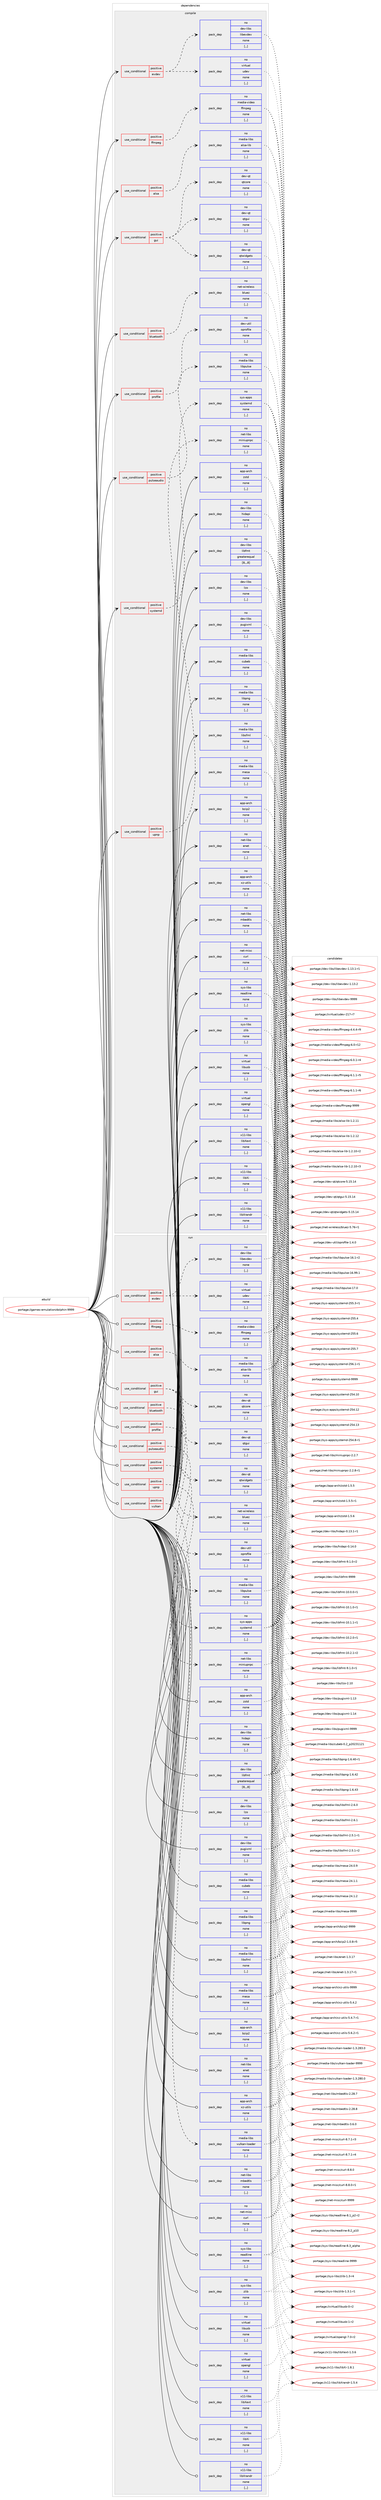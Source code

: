 digraph prolog {

# *************
# Graph options
# *************

newrank=true;
concentrate=true;
compound=true;
graph [rankdir=LR,fontname=Helvetica,fontsize=10,ranksep=1.5];#, ranksep=2.5, nodesep=0.2];
edge  [arrowhead=vee];
node  [fontname=Helvetica,fontsize=10];

# **********
# The ebuild
# **********

subgraph cluster_leftcol {
color=gray;
rank=same;
label=<<i>ebuild</i>>;
id [label="portage://games-emulation/dolphin-9999", color=red, width=4, href="../games-emulation/dolphin-9999.svg"];
}

# ****************
# The dependencies
# ****************

subgraph cluster_midcol {
color=gray;
label=<<i>dependencies</i>>;
subgraph cluster_compile {
fillcolor="#eeeeee";
style=filled;
label=<<i>compile</i>>;
subgraph cond61729 {
dependency222218 [label=<<TABLE BORDER="0" CELLBORDER="1" CELLSPACING="0" CELLPADDING="4"><TR><TD ROWSPAN="3" CELLPADDING="10">use_conditional</TD></TR><TR><TD>positive</TD></TR><TR><TD>alsa</TD></TR></TABLE>>, shape=none, color=red];
subgraph pack159018 {
dependency222219 [label=<<TABLE BORDER="0" CELLBORDER="1" CELLSPACING="0" CELLPADDING="4" WIDTH="220"><TR><TD ROWSPAN="6" CELLPADDING="30">pack_dep</TD></TR><TR><TD WIDTH="110">no</TD></TR><TR><TD>media-libs</TD></TR><TR><TD>alsa-lib</TD></TR><TR><TD>none</TD></TR><TR><TD>[,,]</TD></TR></TABLE>>, shape=none, color=blue];
}
dependency222218:e -> dependency222219:w [weight=20,style="dashed",arrowhead="vee"];
}
id:e -> dependency222218:w [weight=20,style="solid",arrowhead="vee"];
subgraph cond61730 {
dependency222220 [label=<<TABLE BORDER="0" CELLBORDER="1" CELLSPACING="0" CELLPADDING="4"><TR><TD ROWSPAN="3" CELLPADDING="10">use_conditional</TD></TR><TR><TD>positive</TD></TR><TR><TD>bluetooth</TD></TR></TABLE>>, shape=none, color=red];
subgraph pack159019 {
dependency222221 [label=<<TABLE BORDER="0" CELLBORDER="1" CELLSPACING="0" CELLPADDING="4" WIDTH="220"><TR><TD ROWSPAN="6" CELLPADDING="30">pack_dep</TD></TR><TR><TD WIDTH="110">no</TD></TR><TR><TD>net-wireless</TD></TR><TR><TD>bluez</TD></TR><TR><TD>none</TD></TR><TR><TD>[,,]</TD></TR></TABLE>>, shape=none, color=blue];
}
dependency222220:e -> dependency222221:w [weight=20,style="dashed",arrowhead="vee"];
}
id:e -> dependency222220:w [weight=20,style="solid",arrowhead="vee"];
subgraph cond61731 {
dependency222222 [label=<<TABLE BORDER="0" CELLBORDER="1" CELLSPACING="0" CELLPADDING="4"><TR><TD ROWSPAN="3" CELLPADDING="10">use_conditional</TD></TR><TR><TD>positive</TD></TR><TR><TD>evdev</TD></TR></TABLE>>, shape=none, color=red];
subgraph pack159020 {
dependency222223 [label=<<TABLE BORDER="0" CELLBORDER="1" CELLSPACING="0" CELLPADDING="4" WIDTH="220"><TR><TD ROWSPAN="6" CELLPADDING="30">pack_dep</TD></TR><TR><TD WIDTH="110">no</TD></TR><TR><TD>dev-libs</TD></TR><TR><TD>libevdev</TD></TR><TR><TD>none</TD></TR><TR><TD>[,,]</TD></TR></TABLE>>, shape=none, color=blue];
}
dependency222222:e -> dependency222223:w [weight=20,style="dashed",arrowhead="vee"];
subgraph pack159021 {
dependency222224 [label=<<TABLE BORDER="0" CELLBORDER="1" CELLSPACING="0" CELLPADDING="4" WIDTH="220"><TR><TD ROWSPAN="6" CELLPADDING="30">pack_dep</TD></TR><TR><TD WIDTH="110">no</TD></TR><TR><TD>virtual</TD></TR><TR><TD>udev</TD></TR><TR><TD>none</TD></TR><TR><TD>[,,]</TD></TR></TABLE>>, shape=none, color=blue];
}
dependency222222:e -> dependency222224:w [weight=20,style="dashed",arrowhead="vee"];
}
id:e -> dependency222222:w [weight=20,style="solid",arrowhead="vee"];
subgraph cond61732 {
dependency222225 [label=<<TABLE BORDER="0" CELLBORDER="1" CELLSPACING="0" CELLPADDING="4"><TR><TD ROWSPAN="3" CELLPADDING="10">use_conditional</TD></TR><TR><TD>positive</TD></TR><TR><TD>ffmpeg</TD></TR></TABLE>>, shape=none, color=red];
subgraph pack159022 {
dependency222226 [label=<<TABLE BORDER="0" CELLBORDER="1" CELLSPACING="0" CELLPADDING="4" WIDTH="220"><TR><TD ROWSPAN="6" CELLPADDING="30">pack_dep</TD></TR><TR><TD WIDTH="110">no</TD></TR><TR><TD>media-video</TD></TR><TR><TD>ffmpeg</TD></TR><TR><TD>none</TD></TR><TR><TD>[,,]</TD></TR></TABLE>>, shape=none, color=blue];
}
dependency222225:e -> dependency222226:w [weight=20,style="dashed",arrowhead="vee"];
}
id:e -> dependency222225:w [weight=20,style="solid",arrowhead="vee"];
subgraph cond61733 {
dependency222227 [label=<<TABLE BORDER="0" CELLBORDER="1" CELLSPACING="0" CELLPADDING="4"><TR><TD ROWSPAN="3" CELLPADDING="10">use_conditional</TD></TR><TR><TD>positive</TD></TR><TR><TD>gui</TD></TR></TABLE>>, shape=none, color=red];
subgraph pack159023 {
dependency222228 [label=<<TABLE BORDER="0" CELLBORDER="1" CELLSPACING="0" CELLPADDING="4" WIDTH="220"><TR><TD ROWSPAN="6" CELLPADDING="30">pack_dep</TD></TR><TR><TD WIDTH="110">no</TD></TR><TR><TD>dev-qt</TD></TR><TR><TD>qtcore</TD></TR><TR><TD>none</TD></TR><TR><TD>[,,]</TD></TR></TABLE>>, shape=none, color=blue];
}
dependency222227:e -> dependency222228:w [weight=20,style="dashed",arrowhead="vee"];
subgraph pack159024 {
dependency222229 [label=<<TABLE BORDER="0" CELLBORDER="1" CELLSPACING="0" CELLPADDING="4" WIDTH="220"><TR><TD ROWSPAN="6" CELLPADDING="30">pack_dep</TD></TR><TR><TD WIDTH="110">no</TD></TR><TR><TD>dev-qt</TD></TR><TR><TD>qtgui</TD></TR><TR><TD>none</TD></TR><TR><TD>[,,]</TD></TR></TABLE>>, shape=none, color=blue];
}
dependency222227:e -> dependency222229:w [weight=20,style="dashed",arrowhead="vee"];
subgraph pack159025 {
dependency222230 [label=<<TABLE BORDER="0" CELLBORDER="1" CELLSPACING="0" CELLPADDING="4" WIDTH="220"><TR><TD ROWSPAN="6" CELLPADDING="30">pack_dep</TD></TR><TR><TD WIDTH="110">no</TD></TR><TR><TD>dev-qt</TD></TR><TR><TD>qtwidgets</TD></TR><TR><TD>none</TD></TR><TR><TD>[,,]</TD></TR></TABLE>>, shape=none, color=blue];
}
dependency222227:e -> dependency222230:w [weight=20,style="dashed",arrowhead="vee"];
}
id:e -> dependency222227:w [weight=20,style="solid",arrowhead="vee"];
subgraph cond61734 {
dependency222231 [label=<<TABLE BORDER="0" CELLBORDER="1" CELLSPACING="0" CELLPADDING="4"><TR><TD ROWSPAN="3" CELLPADDING="10">use_conditional</TD></TR><TR><TD>positive</TD></TR><TR><TD>profile</TD></TR></TABLE>>, shape=none, color=red];
subgraph pack159026 {
dependency222232 [label=<<TABLE BORDER="0" CELLBORDER="1" CELLSPACING="0" CELLPADDING="4" WIDTH="220"><TR><TD ROWSPAN="6" CELLPADDING="30">pack_dep</TD></TR><TR><TD WIDTH="110">no</TD></TR><TR><TD>dev-util</TD></TR><TR><TD>oprofile</TD></TR><TR><TD>none</TD></TR><TR><TD>[,,]</TD></TR></TABLE>>, shape=none, color=blue];
}
dependency222231:e -> dependency222232:w [weight=20,style="dashed",arrowhead="vee"];
}
id:e -> dependency222231:w [weight=20,style="solid",arrowhead="vee"];
subgraph cond61735 {
dependency222233 [label=<<TABLE BORDER="0" CELLBORDER="1" CELLSPACING="0" CELLPADDING="4"><TR><TD ROWSPAN="3" CELLPADDING="10">use_conditional</TD></TR><TR><TD>positive</TD></TR><TR><TD>pulseaudio</TD></TR></TABLE>>, shape=none, color=red];
subgraph pack159027 {
dependency222234 [label=<<TABLE BORDER="0" CELLBORDER="1" CELLSPACING="0" CELLPADDING="4" WIDTH="220"><TR><TD ROWSPAN="6" CELLPADDING="30">pack_dep</TD></TR><TR><TD WIDTH="110">no</TD></TR><TR><TD>media-libs</TD></TR><TR><TD>libpulse</TD></TR><TR><TD>none</TD></TR><TR><TD>[,,]</TD></TR></TABLE>>, shape=none, color=blue];
}
dependency222233:e -> dependency222234:w [weight=20,style="dashed",arrowhead="vee"];
}
id:e -> dependency222233:w [weight=20,style="solid",arrowhead="vee"];
subgraph cond61736 {
dependency222235 [label=<<TABLE BORDER="0" CELLBORDER="1" CELLSPACING="0" CELLPADDING="4"><TR><TD ROWSPAN="3" CELLPADDING="10">use_conditional</TD></TR><TR><TD>positive</TD></TR><TR><TD>systemd</TD></TR></TABLE>>, shape=none, color=red];
subgraph pack159028 {
dependency222236 [label=<<TABLE BORDER="0" CELLBORDER="1" CELLSPACING="0" CELLPADDING="4" WIDTH="220"><TR><TD ROWSPAN="6" CELLPADDING="30">pack_dep</TD></TR><TR><TD WIDTH="110">no</TD></TR><TR><TD>sys-apps</TD></TR><TR><TD>systemd</TD></TR><TR><TD>none</TD></TR><TR><TD>[,,]</TD></TR></TABLE>>, shape=none, color=blue];
}
dependency222235:e -> dependency222236:w [weight=20,style="dashed",arrowhead="vee"];
}
id:e -> dependency222235:w [weight=20,style="solid",arrowhead="vee"];
subgraph cond61737 {
dependency222237 [label=<<TABLE BORDER="0" CELLBORDER="1" CELLSPACING="0" CELLPADDING="4"><TR><TD ROWSPAN="3" CELLPADDING="10">use_conditional</TD></TR><TR><TD>positive</TD></TR><TR><TD>upnp</TD></TR></TABLE>>, shape=none, color=red];
subgraph pack159029 {
dependency222238 [label=<<TABLE BORDER="0" CELLBORDER="1" CELLSPACING="0" CELLPADDING="4" WIDTH="220"><TR><TD ROWSPAN="6" CELLPADDING="30">pack_dep</TD></TR><TR><TD WIDTH="110">no</TD></TR><TR><TD>net-libs</TD></TR><TR><TD>miniupnpc</TD></TR><TR><TD>none</TD></TR><TR><TD>[,,]</TD></TR></TABLE>>, shape=none, color=blue];
}
dependency222237:e -> dependency222238:w [weight=20,style="dashed",arrowhead="vee"];
}
id:e -> dependency222237:w [weight=20,style="solid",arrowhead="vee"];
subgraph pack159030 {
dependency222239 [label=<<TABLE BORDER="0" CELLBORDER="1" CELLSPACING="0" CELLPADDING="4" WIDTH="220"><TR><TD ROWSPAN="6" CELLPADDING="30">pack_dep</TD></TR><TR><TD WIDTH="110">no</TD></TR><TR><TD>app-arch</TD></TR><TR><TD>bzip2</TD></TR><TR><TD>none</TD></TR><TR><TD>[,,]</TD></TR></TABLE>>, shape=none, color=blue];
}
id:e -> dependency222239:w [weight=20,style="solid",arrowhead="vee"];
subgraph pack159031 {
dependency222240 [label=<<TABLE BORDER="0" CELLBORDER="1" CELLSPACING="0" CELLPADDING="4" WIDTH="220"><TR><TD ROWSPAN="6" CELLPADDING="30">pack_dep</TD></TR><TR><TD WIDTH="110">no</TD></TR><TR><TD>app-arch</TD></TR><TR><TD>xz-utils</TD></TR><TR><TD>none</TD></TR><TR><TD>[,,]</TD></TR></TABLE>>, shape=none, color=blue];
}
id:e -> dependency222240:w [weight=20,style="solid",arrowhead="vee"];
subgraph pack159032 {
dependency222241 [label=<<TABLE BORDER="0" CELLBORDER="1" CELLSPACING="0" CELLPADDING="4" WIDTH="220"><TR><TD ROWSPAN="6" CELLPADDING="30">pack_dep</TD></TR><TR><TD WIDTH="110">no</TD></TR><TR><TD>app-arch</TD></TR><TR><TD>zstd</TD></TR><TR><TD>none</TD></TR><TR><TD>[,,]</TD></TR></TABLE>>, shape=none, color=blue];
}
id:e -> dependency222241:w [weight=20,style="solid",arrowhead="vee"];
subgraph pack159033 {
dependency222242 [label=<<TABLE BORDER="0" CELLBORDER="1" CELLSPACING="0" CELLPADDING="4" WIDTH="220"><TR><TD ROWSPAN="6" CELLPADDING="30">pack_dep</TD></TR><TR><TD WIDTH="110">no</TD></TR><TR><TD>dev-libs</TD></TR><TR><TD>hidapi</TD></TR><TR><TD>none</TD></TR><TR><TD>[,,]</TD></TR></TABLE>>, shape=none, color=blue];
}
id:e -> dependency222242:w [weight=20,style="solid",arrowhead="vee"];
subgraph pack159034 {
dependency222243 [label=<<TABLE BORDER="0" CELLBORDER="1" CELLSPACING="0" CELLPADDING="4" WIDTH="220"><TR><TD ROWSPAN="6" CELLPADDING="30">pack_dep</TD></TR><TR><TD WIDTH="110">no</TD></TR><TR><TD>dev-libs</TD></TR><TR><TD>libfmt</TD></TR><TR><TD>greaterequal</TD></TR><TR><TD>[8,,,8]</TD></TR></TABLE>>, shape=none, color=blue];
}
id:e -> dependency222243:w [weight=20,style="solid",arrowhead="vee"];
subgraph pack159035 {
dependency222244 [label=<<TABLE BORDER="0" CELLBORDER="1" CELLSPACING="0" CELLPADDING="4" WIDTH="220"><TR><TD ROWSPAN="6" CELLPADDING="30">pack_dep</TD></TR><TR><TD WIDTH="110">no</TD></TR><TR><TD>dev-libs</TD></TR><TR><TD>lzo</TD></TR><TR><TD>none</TD></TR><TR><TD>[,,]</TD></TR></TABLE>>, shape=none, color=blue];
}
id:e -> dependency222244:w [weight=20,style="solid",arrowhead="vee"];
subgraph pack159036 {
dependency222245 [label=<<TABLE BORDER="0" CELLBORDER="1" CELLSPACING="0" CELLPADDING="4" WIDTH="220"><TR><TD ROWSPAN="6" CELLPADDING="30">pack_dep</TD></TR><TR><TD WIDTH="110">no</TD></TR><TR><TD>dev-libs</TD></TR><TR><TD>pugixml</TD></TR><TR><TD>none</TD></TR><TR><TD>[,,]</TD></TR></TABLE>>, shape=none, color=blue];
}
id:e -> dependency222245:w [weight=20,style="solid",arrowhead="vee"];
subgraph pack159037 {
dependency222246 [label=<<TABLE BORDER="0" CELLBORDER="1" CELLSPACING="0" CELLPADDING="4" WIDTH="220"><TR><TD ROWSPAN="6" CELLPADDING="30">pack_dep</TD></TR><TR><TD WIDTH="110">no</TD></TR><TR><TD>media-libs</TD></TR><TR><TD>cubeb</TD></TR><TR><TD>none</TD></TR><TR><TD>[,,]</TD></TR></TABLE>>, shape=none, color=blue];
}
id:e -> dependency222246:w [weight=20,style="solid",arrowhead="vee"];
subgraph pack159038 {
dependency222247 [label=<<TABLE BORDER="0" CELLBORDER="1" CELLSPACING="0" CELLPADDING="4" WIDTH="220"><TR><TD ROWSPAN="6" CELLPADDING="30">pack_dep</TD></TR><TR><TD WIDTH="110">no</TD></TR><TR><TD>media-libs</TD></TR><TR><TD>libpng</TD></TR><TR><TD>none</TD></TR><TR><TD>[,,]</TD></TR></TABLE>>, shape=none, color=blue];
}
id:e -> dependency222247:w [weight=20,style="solid",arrowhead="vee"];
subgraph pack159039 {
dependency222248 [label=<<TABLE BORDER="0" CELLBORDER="1" CELLSPACING="0" CELLPADDING="4" WIDTH="220"><TR><TD ROWSPAN="6" CELLPADDING="30">pack_dep</TD></TR><TR><TD WIDTH="110">no</TD></TR><TR><TD>media-libs</TD></TR><TR><TD>libsfml</TD></TR><TR><TD>none</TD></TR><TR><TD>[,,]</TD></TR></TABLE>>, shape=none, color=blue];
}
id:e -> dependency222248:w [weight=20,style="solid",arrowhead="vee"];
subgraph pack159040 {
dependency222249 [label=<<TABLE BORDER="0" CELLBORDER="1" CELLSPACING="0" CELLPADDING="4" WIDTH="220"><TR><TD ROWSPAN="6" CELLPADDING="30">pack_dep</TD></TR><TR><TD WIDTH="110">no</TD></TR><TR><TD>media-libs</TD></TR><TR><TD>mesa</TD></TR><TR><TD>none</TD></TR><TR><TD>[,,]</TD></TR></TABLE>>, shape=none, color=blue];
}
id:e -> dependency222249:w [weight=20,style="solid",arrowhead="vee"];
subgraph pack159041 {
dependency222250 [label=<<TABLE BORDER="0" CELLBORDER="1" CELLSPACING="0" CELLPADDING="4" WIDTH="220"><TR><TD ROWSPAN="6" CELLPADDING="30">pack_dep</TD></TR><TR><TD WIDTH="110">no</TD></TR><TR><TD>net-libs</TD></TR><TR><TD>enet</TD></TR><TR><TD>none</TD></TR><TR><TD>[,,]</TD></TR></TABLE>>, shape=none, color=blue];
}
id:e -> dependency222250:w [weight=20,style="solid",arrowhead="vee"];
subgraph pack159042 {
dependency222251 [label=<<TABLE BORDER="0" CELLBORDER="1" CELLSPACING="0" CELLPADDING="4" WIDTH="220"><TR><TD ROWSPAN="6" CELLPADDING="30">pack_dep</TD></TR><TR><TD WIDTH="110">no</TD></TR><TR><TD>net-libs</TD></TR><TR><TD>mbedtls</TD></TR><TR><TD>none</TD></TR><TR><TD>[,,]</TD></TR></TABLE>>, shape=none, color=blue];
}
id:e -> dependency222251:w [weight=20,style="solid",arrowhead="vee"];
subgraph pack159043 {
dependency222252 [label=<<TABLE BORDER="0" CELLBORDER="1" CELLSPACING="0" CELLPADDING="4" WIDTH="220"><TR><TD ROWSPAN="6" CELLPADDING="30">pack_dep</TD></TR><TR><TD WIDTH="110">no</TD></TR><TR><TD>net-misc</TD></TR><TR><TD>curl</TD></TR><TR><TD>none</TD></TR><TR><TD>[,,]</TD></TR></TABLE>>, shape=none, color=blue];
}
id:e -> dependency222252:w [weight=20,style="solid",arrowhead="vee"];
subgraph pack159044 {
dependency222253 [label=<<TABLE BORDER="0" CELLBORDER="1" CELLSPACING="0" CELLPADDING="4" WIDTH="220"><TR><TD ROWSPAN="6" CELLPADDING="30">pack_dep</TD></TR><TR><TD WIDTH="110">no</TD></TR><TR><TD>sys-libs</TD></TR><TR><TD>readline</TD></TR><TR><TD>none</TD></TR><TR><TD>[,,]</TD></TR></TABLE>>, shape=none, color=blue];
}
id:e -> dependency222253:w [weight=20,style="solid",arrowhead="vee"];
subgraph pack159045 {
dependency222254 [label=<<TABLE BORDER="0" CELLBORDER="1" CELLSPACING="0" CELLPADDING="4" WIDTH="220"><TR><TD ROWSPAN="6" CELLPADDING="30">pack_dep</TD></TR><TR><TD WIDTH="110">no</TD></TR><TR><TD>sys-libs</TD></TR><TR><TD>zlib</TD></TR><TR><TD>none</TD></TR><TR><TD>[,,]</TD></TR></TABLE>>, shape=none, color=blue];
}
id:e -> dependency222254:w [weight=20,style="solid",arrowhead="vee"];
subgraph pack159046 {
dependency222255 [label=<<TABLE BORDER="0" CELLBORDER="1" CELLSPACING="0" CELLPADDING="4" WIDTH="220"><TR><TD ROWSPAN="6" CELLPADDING="30">pack_dep</TD></TR><TR><TD WIDTH="110">no</TD></TR><TR><TD>virtual</TD></TR><TR><TD>libusb</TD></TR><TR><TD>none</TD></TR><TR><TD>[,,]</TD></TR></TABLE>>, shape=none, color=blue];
}
id:e -> dependency222255:w [weight=20,style="solid",arrowhead="vee"];
subgraph pack159047 {
dependency222256 [label=<<TABLE BORDER="0" CELLBORDER="1" CELLSPACING="0" CELLPADDING="4" WIDTH="220"><TR><TD ROWSPAN="6" CELLPADDING="30">pack_dep</TD></TR><TR><TD WIDTH="110">no</TD></TR><TR><TD>virtual</TD></TR><TR><TD>opengl</TD></TR><TR><TD>none</TD></TR><TR><TD>[,,]</TD></TR></TABLE>>, shape=none, color=blue];
}
id:e -> dependency222256:w [weight=20,style="solid",arrowhead="vee"];
subgraph pack159048 {
dependency222257 [label=<<TABLE BORDER="0" CELLBORDER="1" CELLSPACING="0" CELLPADDING="4" WIDTH="220"><TR><TD ROWSPAN="6" CELLPADDING="30">pack_dep</TD></TR><TR><TD WIDTH="110">no</TD></TR><TR><TD>x11-libs</TD></TR><TR><TD>libXext</TD></TR><TR><TD>none</TD></TR><TR><TD>[,,]</TD></TR></TABLE>>, shape=none, color=blue];
}
id:e -> dependency222257:w [weight=20,style="solid",arrowhead="vee"];
subgraph pack159049 {
dependency222258 [label=<<TABLE BORDER="0" CELLBORDER="1" CELLSPACING="0" CELLPADDING="4" WIDTH="220"><TR><TD ROWSPAN="6" CELLPADDING="30">pack_dep</TD></TR><TR><TD WIDTH="110">no</TD></TR><TR><TD>x11-libs</TD></TR><TR><TD>libXi</TD></TR><TR><TD>none</TD></TR><TR><TD>[,,]</TD></TR></TABLE>>, shape=none, color=blue];
}
id:e -> dependency222258:w [weight=20,style="solid",arrowhead="vee"];
subgraph pack159050 {
dependency222259 [label=<<TABLE BORDER="0" CELLBORDER="1" CELLSPACING="0" CELLPADDING="4" WIDTH="220"><TR><TD ROWSPAN="6" CELLPADDING="30">pack_dep</TD></TR><TR><TD WIDTH="110">no</TD></TR><TR><TD>x11-libs</TD></TR><TR><TD>libXrandr</TD></TR><TR><TD>none</TD></TR><TR><TD>[,,]</TD></TR></TABLE>>, shape=none, color=blue];
}
id:e -> dependency222259:w [weight=20,style="solid",arrowhead="vee"];
}
subgraph cluster_compileandrun {
fillcolor="#eeeeee";
style=filled;
label=<<i>compile and run</i>>;
}
subgraph cluster_run {
fillcolor="#eeeeee";
style=filled;
label=<<i>run</i>>;
subgraph cond61738 {
dependency222260 [label=<<TABLE BORDER="0" CELLBORDER="1" CELLSPACING="0" CELLPADDING="4"><TR><TD ROWSPAN="3" CELLPADDING="10">use_conditional</TD></TR><TR><TD>positive</TD></TR><TR><TD>alsa</TD></TR></TABLE>>, shape=none, color=red];
subgraph pack159051 {
dependency222261 [label=<<TABLE BORDER="0" CELLBORDER="1" CELLSPACING="0" CELLPADDING="4" WIDTH="220"><TR><TD ROWSPAN="6" CELLPADDING="30">pack_dep</TD></TR><TR><TD WIDTH="110">no</TD></TR><TR><TD>media-libs</TD></TR><TR><TD>alsa-lib</TD></TR><TR><TD>none</TD></TR><TR><TD>[,,]</TD></TR></TABLE>>, shape=none, color=blue];
}
dependency222260:e -> dependency222261:w [weight=20,style="dashed",arrowhead="vee"];
}
id:e -> dependency222260:w [weight=20,style="solid",arrowhead="odot"];
subgraph cond61739 {
dependency222262 [label=<<TABLE BORDER="0" CELLBORDER="1" CELLSPACING="0" CELLPADDING="4"><TR><TD ROWSPAN="3" CELLPADDING="10">use_conditional</TD></TR><TR><TD>positive</TD></TR><TR><TD>bluetooth</TD></TR></TABLE>>, shape=none, color=red];
subgraph pack159052 {
dependency222263 [label=<<TABLE BORDER="0" CELLBORDER="1" CELLSPACING="0" CELLPADDING="4" WIDTH="220"><TR><TD ROWSPAN="6" CELLPADDING="30">pack_dep</TD></TR><TR><TD WIDTH="110">no</TD></TR><TR><TD>net-wireless</TD></TR><TR><TD>bluez</TD></TR><TR><TD>none</TD></TR><TR><TD>[,,]</TD></TR></TABLE>>, shape=none, color=blue];
}
dependency222262:e -> dependency222263:w [weight=20,style="dashed",arrowhead="vee"];
}
id:e -> dependency222262:w [weight=20,style="solid",arrowhead="odot"];
subgraph cond61740 {
dependency222264 [label=<<TABLE BORDER="0" CELLBORDER="1" CELLSPACING="0" CELLPADDING="4"><TR><TD ROWSPAN="3" CELLPADDING="10">use_conditional</TD></TR><TR><TD>positive</TD></TR><TR><TD>evdev</TD></TR></TABLE>>, shape=none, color=red];
subgraph pack159053 {
dependency222265 [label=<<TABLE BORDER="0" CELLBORDER="1" CELLSPACING="0" CELLPADDING="4" WIDTH="220"><TR><TD ROWSPAN="6" CELLPADDING="30">pack_dep</TD></TR><TR><TD WIDTH="110">no</TD></TR><TR><TD>dev-libs</TD></TR><TR><TD>libevdev</TD></TR><TR><TD>none</TD></TR><TR><TD>[,,]</TD></TR></TABLE>>, shape=none, color=blue];
}
dependency222264:e -> dependency222265:w [weight=20,style="dashed",arrowhead="vee"];
subgraph pack159054 {
dependency222266 [label=<<TABLE BORDER="0" CELLBORDER="1" CELLSPACING="0" CELLPADDING="4" WIDTH="220"><TR><TD ROWSPAN="6" CELLPADDING="30">pack_dep</TD></TR><TR><TD WIDTH="110">no</TD></TR><TR><TD>virtual</TD></TR><TR><TD>udev</TD></TR><TR><TD>none</TD></TR><TR><TD>[,,]</TD></TR></TABLE>>, shape=none, color=blue];
}
dependency222264:e -> dependency222266:w [weight=20,style="dashed",arrowhead="vee"];
}
id:e -> dependency222264:w [weight=20,style="solid",arrowhead="odot"];
subgraph cond61741 {
dependency222267 [label=<<TABLE BORDER="0" CELLBORDER="1" CELLSPACING="0" CELLPADDING="4"><TR><TD ROWSPAN="3" CELLPADDING="10">use_conditional</TD></TR><TR><TD>positive</TD></TR><TR><TD>ffmpeg</TD></TR></TABLE>>, shape=none, color=red];
subgraph pack159055 {
dependency222268 [label=<<TABLE BORDER="0" CELLBORDER="1" CELLSPACING="0" CELLPADDING="4" WIDTH="220"><TR><TD ROWSPAN="6" CELLPADDING="30">pack_dep</TD></TR><TR><TD WIDTH="110">no</TD></TR><TR><TD>media-video</TD></TR><TR><TD>ffmpeg</TD></TR><TR><TD>none</TD></TR><TR><TD>[,,]</TD></TR></TABLE>>, shape=none, color=blue];
}
dependency222267:e -> dependency222268:w [weight=20,style="dashed",arrowhead="vee"];
}
id:e -> dependency222267:w [weight=20,style="solid",arrowhead="odot"];
subgraph cond61742 {
dependency222269 [label=<<TABLE BORDER="0" CELLBORDER="1" CELLSPACING="0" CELLPADDING="4"><TR><TD ROWSPAN="3" CELLPADDING="10">use_conditional</TD></TR><TR><TD>positive</TD></TR><TR><TD>gui</TD></TR></TABLE>>, shape=none, color=red];
subgraph pack159056 {
dependency222270 [label=<<TABLE BORDER="0" CELLBORDER="1" CELLSPACING="0" CELLPADDING="4" WIDTH="220"><TR><TD ROWSPAN="6" CELLPADDING="30">pack_dep</TD></TR><TR><TD WIDTH="110">no</TD></TR><TR><TD>dev-qt</TD></TR><TR><TD>qtcore</TD></TR><TR><TD>none</TD></TR><TR><TD>[,,]</TD></TR></TABLE>>, shape=none, color=blue];
}
dependency222269:e -> dependency222270:w [weight=20,style="dashed",arrowhead="vee"];
subgraph pack159057 {
dependency222271 [label=<<TABLE BORDER="0" CELLBORDER="1" CELLSPACING="0" CELLPADDING="4" WIDTH="220"><TR><TD ROWSPAN="6" CELLPADDING="30">pack_dep</TD></TR><TR><TD WIDTH="110">no</TD></TR><TR><TD>dev-qt</TD></TR><TR><TD>qtgui</TD></TR><TR><TD>none</TD></TR><TR><TD>[,,]</TD></TR></TABLE>>, shape=none, color=blue];
}
dependency222269:e -> dependency222271:w [weight=20,style="dashed",arrowhead="vee"];
subgraph pack159058 {
dependency222272 [label=<<TABLE BORDER="0" CELLBORDER="1" CELLSPACING="0" CELLPADDING="4" WIDTH="220"><TR><TD ROWSPAN="6" CELLPADDING="30">pack_dep</TD></TR><TR><TD WIDTH="110">no</TD></TR><TR><TD>dev-qt</TD></TR><TR><TD>qtwidgets</TD></TR><TR><TD>none</TD></TR><TR><TD>[,,]</TD></TR></TABLE>>, shape=none, color=blue];
}
dependency222269:e -> dependency222272:w [weight=20,style="dashed",arrowhead="vee"];
}
id:e -> dependency222269:w [weight=20,style="solid",arrowhead="odot"];
subgraph cond61743 {
dependency222273 [label=<<TABLE BORDER="0" CELLBORDER="1" CELLSPACING="0" CELLPADDING="4"><TR><TD ROWSPAN="3" CELLPADDING="10">use_conditional</TD></TR><TR><TD>positive</TD></TR><TR><TD>profile</TD></TR></TABLE>>, shape=none, color=red];
subgraph pack159059 {
dependency222274 [label=<<TABLE BORDER="0" CELLBORDER="1" CELLSPACING="0" CELLPADDING="4" WIDTH="220"><TR><TD ROWSPAN="6" CELLPADDING="30">pack_dep</TD></TR><TR><TD WIDTH="110">no</TD></TR><TR><TD>dev-util</TD></TR><TR><TD>oprofile</TD></TR><TR><TD>none</TD></TR><TR><TD>[,,]</TD></TR></TABLE>>, shape=none, color=blue];
}
dependency222273:e -> dependency222274:w [weight=20,style="dashed",arrowhead="vee"];
}
id:e -> dependency222273:w [weight=20,style="solid",arrowhead="odot"];
subgraph cond61744 {
dependency222275 [label=<<TABLE BORDER="0" CELLBORDER="1" CELLSPACING="0" CELLPADDING="4"><TR><TD ROWSPAN="3" CELLPADDING="10">use_conditional</TD></TR><TR><TD>positive</TD></TR><TR><TD>pulseaudio</TD></TR></TABLE>>, shape=none, color=red];
subgraph pack159060 {
dependency222276 [label=<<TABLE BORDER="0" CELLBORDER="1" CELLSPACING="0" CELLPADDING="4" WIDTH="220"><TR><TD ROWSPAN="6" CELLPADDING="30">pack_dep</TD></TR><TR><TD WIDTH="110">no</TD></TR><TR><TD>media-libs</TD></TR><TR><TD>libpulse</TD></TR><TR><TD>none</TD></TR><TR><TD>[,,]</TD></TR></TABLE>>, shape=none, color=blue];
}
dependency222275:e -> dependency222276:w [weight=20,style="dashed",arrowhead="vee"];
}
id:e -> dependency222275:w [weight=20,style="solid",arrowhead="odot"];
subgraph cond61745 {
dependency222277 [label=<<TABLE BORDER="0" CELLBORDER="1" CELLSPACING="0" CELLPADDING="4"><TR><TD ROWSPAN="3" CELLPADDING="10">use_conditional</TD></TR><TR><TD>positive</TD></TR><TR><TD>systemd</TD></TR></TABLE>>, shape=none, color=red];
subgraph pack159061 {
dependency222278 [label=<<TABLE BORDER="0" CELLBORDER="1" CELLSPACING="0" CELLPADDING="4" WIDTH="220"><TR><TD ROWSPAN="6" CELLPADDING="30">pack_dep</TD></TR><TR><TD WIDTH="110">no</TD></TR><TR><TD>sys-apps</TD></TR><TR><TD>systemd</TD></TR><TR><TD>none</TD></TR><TR><TD>[,,]</TD></TR></TABLE>>, shape=none, color=blue];
}
dependency222277:e -> dependency222278:w [weight=20,style="dashed",arrowhead="vee"];
}
id:e -> dependency222277:w [weight=20,style="solid",arrowhead="odot"];
subgraph cond61746 {
dependency222279 [label=<<TABLE BORDER="0" CELLBORDER="1" CELLSPACING="0" CELLPADDING="4"><TR><TD ROWSPAN="3" CELLPADDING="10">use_conditional</TD></TR><TR><TD>positive</TD></TR><TR><TD>upnp</TD></TR></TABLE>>, shape=none, color=red];
subgraph pack159062 {
dependency222280 [label=<<TABLE BORDER="0" CELLBORDER="1" CELLSPACING="0" CELLPADDING="4" WIDTH="220"><TR><TD ROWSPAN="6" CELLPADDING="30">pack_dep</TD></TR><TR><TD WIDTH="110">no</TD></TR><TR><TD>net-libs</TD></TR><TR><TD>miniupnpc</TD></TR><TR><TD>none</TD></TR><TR><TD>[,,]</TD></TR></TABLE>>, shape=none, color=blue];
}
dependency222279:e -> dependency222280:w [weight=20,style="dashed",arrowhead="vee"];
}
id:e -> dependency222279:w [weight=20,style="solid",arrowhead="odot"];
subgraph cond61747 {
dependency222281 [label=<<TABLE BORDER="0" CELLBORDER="1" CELLSPACING="0" CELLPADDING="4"><TR><TD ROWSPAN="3" CELLPADDING="10">use_conditional</TD></TR><TR><TD>positive</TD></TR><TR><TD>vulkan</TD></TR></TABLE>>, shape=none, color=red];
subgraph pack159063 {
dependency222282 [label=<<TABLE BORDER="0" CELLBORDER="1" CELLSPACING="0" CELLPADDING="4" WIDTH="220"><TR><TD ROWSPAN="6" CELLPADDING="30">pack_dep</TD></TR><TR><TD WIDTH="110">no</TD></TR><TR><TD>media-libs</TD></TR><TR><TD>vulkan-loader</TD></TR><TR><TD>none</TD></TR><TR><TD>[,,]</TD></TR></TABLE>>, shape=none, color=blue];
}
dependency222281:e -> dependency222282:w [weight=20,style="dashed",arrowhead="vee"];
}
id:e -> dependency222281:w [weight=20,style="solid",arrowhead="odot"];
subgraph pack159064 {
dependency222283 [label=<<TABLE BORDER="0" CELLBORDER="1" CELLSPACING="0" CELLPADDING="4" WIDTH="220"><TR><TD ROWSPAN="6" CELLPADDING="30">pack_dep</TD></TR><TR><TD WIDTH="110">no</TD></TR><TR><TD>app-arch</TD></TR><TR><TD>bzip2</TD></TR><TR><TD>none</TD></TR><TR><TD>[,,]</TD></TR></TABLE>>, shape=none, color=blue];
}
id:e -> dependency222283:w [weight=20,style="solid",arrowhead="odot"];
subgraph pack159065 {
dependency222284 [label=<<TABLE BORDER="0" CELLBORDER="1" CELLSPACING="0" CELLPADDING="4" WIDTH="220"><TR><TD ROWSPAN="6" CELLPADDING="30">pack_dep</TD></TR><TR><TD WIDTH="110">no</TD></TR><TR><TD>app-arch</TD></TR><TR><TD>xz-utils</TD></TR><TR><TD>none</TD></TR><TR><TD>[,,]</TD></TR></TABLE>>, shape=none, color=blue];
}
id:e -> dependency222284:w [weight=20,style="solid",arrowhead="odot"];
subgraph pack159066 {
dependency222285 [label=<<TABLE BORDER="0" CELLBORDER="1" CELLSPACING="0" CELLPADDING="4" WIDTH="220"><TR><TD ROWSPAN="6" CELLPADDING="30">pack_dep</TD></TR><TR><TD WIDTH="110">no</TD></TR><TR><TD>app-arch</TD></TR><TR><TD>zstd</TD></TR><TR><TD>none</TD></TR><TR><TD>[,,]</TD></TR></TABLE>>, shape=none, color=blue];
}
id:e -> dependency222285:w [weight=20,style="solid",arrowhead="odot"];
subgraph pack159067 {
dependency222286 [label=<<TABLE BORDER="0" CELLBORDER="1" CELLSPACING="0" CELLPADDING="4" WIDTH="220"><TR><TD ROWSPAN="6" CELLPADDING="30">pack_dep</TD></TR><TR><TD WIDTH="110">no</TD></TR><TR><TD>dev-libs</TD></TR><TR><TD>hidapi</TD></TR><TR><TD>none</TD></TR><TR><TD>[,,]</TD></TR></TABLE>>, shape=none, color=blue];
}
id:e -> dependency222286:w [weight=20,style="solid",arrowhead="odot"];
subgraph pack159068 {
dependency222287 [label=<<TABLE BORDER="0" CELLBORDER="1" CELLSPACING="0" CELLPADDING="4" WIDTH="220"><TR><TD ROWSPAN="6" CELLPADDING="30">pack_dep</TD></TR><TR><TD WIDTH="110">no</TD></TR><TR><TD>dev-libs</TD></TR><TR><TD>libfmt</TD></TR><TR><TD>greaterequal</TD></TR><TR><TD>[8,,,8]</TD></TR></TABLE>>, shape=none, color=blue];
}
id:e -> dependency222287:w [weight=20,style="solid",arrowhead="odot"];
subgraph pack159069 {
dependency222288 [label=<<TABLE BORDER="0" CELLBORDER="1" CELLSPACING="0" CELLPADDING="4" WIDTH="220"><TR><TD ROWSPAN="6" CELLPADDING="30">pack_dep</TD></TR><TR><TD WIDTH="110">no</TD></TR><TR><TD>dev-libs</TD></TR><TR><TD>lzo</TD></TR><TR><TD>none</TD></TR><TR><TD>[,,]</TD></TR></TABLE>>, shape=none, color=blue];
}
id:e -> dependency222288:w [weight=20,style="solid",arrowhead="odot"];
subgraph pack159070 {
dependency222289 [label=<<TABLE BORDER="0" CELLBORDER="1" CELLSPACING="0" CELLPADDING="4" WIDTH="220"><TR><TD ROWSPAN="6" CELLPADDING="30">pack_dep</TD></TR><TR><TD WIDTH="110">no</TD></TR><TR><TD>dev-libs</TD></TR><TR><TD>pugixml</TD></TR><TR><TD>none</TD></TR><TR><TD>[,,]</TD></TR></TABLE>>, shape=none, color=blue];
}
id:e -> dependency222289:w [weight=20,style="solid",arrowhead="odot"];
subgraph pack159071 {
dependency222290 [label=<<TABLE BORDER="0" CELLBORDER="1" CELLSPACING="0" CELLPADDING="4" WIDTH="220"><TR><TD ROWSPAN="6" CELLPADDING="30">pack_dep</TD></TR><TR><TD WIDTH="110">no</TD></TR><TR><TD>media-libs</TD></TR><TR><TD>cubeb</TD></TR><TR><TD>none</TD></TR><TR><TD>[,,]</TD></TR></TABLE>>, shape=none, color=blue];
}
id:e -> dependency222290:w [weight=20,style="solid",arrowhead="odot"];
subgraph pack159072 {
dependency222291 [label=<<TABLE BORDER="0" CELLBORDER="1" CELLSPACING="0" CELLPADDING="4" WIDTH="220"><TR><TD ROWSPAN="6" CELLPADDING="30">pack_dep</TD></TR><TR><TD WIDTH="110">no</TD></TR><TR><TD>media-libs</TD></TR><TR><TD>libpng</TD></TR><TR><TD>none</TD></TR><TR><TD>[,,]</TD></TR></TABLE>>, shape=none, color=blue];
}
id:e -> dependency222291:w [weight=20,style="solid",arrowhead="odot"];
subgraph pack159073 {
dependency222292 [label=<<TABLE BORDER="0" CELLBORDER="1" CELLSPACING="0" CELLPADDING="4" WIDTH="220"><TR><TD ROWSPAN="6" CELLPADDING="30">pack_dep</TD></TR><TR><TD WIDTH="110">no</TD></TR><TR><TD>media-libs</TD></TR><TR><TD>libsfml</TD></TR><TR><TD>none</TD></TR><TR><TD>[,,]</TD></TR></TABLE>>, shape=none, color=blue];
}
id:e -> dependency222292:w [weight=20,style="solid",arrowhead="odot"];
subgraph pack159074 {
dependency222293 [label=<<TABLE BORDER="0" CELLBORDER="1" CELLSPACING="0" CELLPADDING="4" WIDTH="220"><TR><TD ROWSPAN="6" CELLPADDING="30">pack_dep</TD></TR><TR><TD WIDTH="110">no</TD></TR><TR><TD>media-libs</TD></TR><TR><TD>mesa</TD></TR><TR><TD>none</TD></TR><TR><TD>[,,]</TD></TR></TABLE>>, shape=none, color=blue];
}
id:e -> dependency222293:w [weight=20,style="solid",arrowhead="odot"];
subgraph pack159075 {
dependency222294 [label=<<TABLE BORDER="0" CELLBORDER="1" CELLSPACING="0" CELLPADDING="4" WIDTH="220"><TR><TD ROWSPAN="6" CELLPADDING="30">pack_dep</TD></TR><TR><TD WIDTH="110">no</TD></TR><TR><TD>net-libs</TD></TR><TR><TD>enet</TD></TR><TR><TD>none</TD></TR><TR><TD>[,,]</TD></TR></TABLE>>, shape=none, color=blue];
}
id:e -> dependency222294:w [weight=20,style="solid",arrowhead="odot"];
subgraph pack159076 {
dependency222295 [label=<<TABLE BORDER="0" CELLBORDER="1" CELLSPACING="0" CELLPADDING="4" WIDTH="220"><TR><TD ROWSPAN="6" CELLPADDING="30">pack_dep</TD></TR><TR><TD WIDTH="110">no</TD></TR><TR><TD>net-libs</TD></TR><TR><TD>mbedtls</TD></TR><TR><TD>none</TD></TR><TR><TD>[,,]</TD></TR></TABLE>>, shape=none, color=blue];
}
id:e -> dependency222295:w [weight=20,style="solid",arrowhead="odot"];
subgraph pack159077 {
dependency222296 [label=<<TABLE BORDER="0" CELLBORDER="1" CELLSPACING="0" CELLPADDING="4" WIDTH="220"><TR><TD ROWSPAN="6" CELLPADDING="30">pack_dep</TD></TR><TR><TD WIDTH="110">no</TD></TR><TR><TD>net-misc</TD></TR><TR><TD>curl</TD></TR><TR><TD>none</TD></TR><TR><TD>[,,]</TD></TR></TABLE>>, shape=none, color=blue];
}
id:e -> dependency222296:w [weight=20,style="solid",arrowhead="odot"];
subgraph pack159078 {
dependency222297 [label=<<TABLE BORDER="0" CELLBORDER="1" CELLSPACING="0" CELLPADDING="4" WIDTH="220"><TR><TD ROWSPAN="6" CELLPADDING="30">pack_dep</TD></TR><TR><TD WIDTH="110">no</TD></TR><TR><TD>sys-libs</TD></TR><TR><TD>readline</TD></TR><TR><TD>none</TD></TR><TR><TD>[,,]</TD></TR></TABLE>>, shape=none, color=blue];
}
id:e -> dependency222297:w [weight=20,style="solid",arrowhead="odot"];
subgraph pack159079 {
dependency222298 [label=<<TABLE BORDER="0" CELLBORDER="1" CELLSPACING="0" CELLPADDING="4" WIDTH="220"><TR><TD ROWSPAN="6" CELLPADDING="30">pack_dep</TD></TR><TR><TD WIDTH="110">no</TD></TR><TR><TD>sys-libs</TD></TR><TR><TD>zlib</TD></TR><TR><TD>none</TD></TR><TR><TD>[,,]</TD></TR></TABLE>>, shape=none, color=blue];
}
id:e -> dependency222298:w [weight=20,style="solid",arrowhead="odot"];
subgraph pack159080 {
dependency222299 [label=<<TABLE BORDER="0" CELLBORDER="1" CELLSPACING="0" CELLPADDING="4" WIDTH="220"><TR><TD ROWSPAN="6" CELLPADDING="30">pack_dep</TD></TR><TR><TD WIDTH="110">no</TD></TR><TR><TD>virtual</TD></TR><TR><TD>libusb</TD></TR><TR><TD>none</TD></TR><TR><TD>[,,]</TD></TR></TABLE>>, shape=none, color=blue];
}
id:e -> dependency222299:w [weight=20,style="solid",arrowhead="odot"];
subgraph pack159081 {
dependency222300 [label=<<TABLE BORDER="0" CELLBORDER="1" CELLSPACING="0" CELLPADDING="4" WIDTH="220"><TR><TD ROWSPAN="6" CELLPADDING="30">pack_dep</TD></TR><TR><TD WIDTH="110">no</TD></TR><TR><TD>virtual</TD></TR><TR><TD>opengl</TD></TR><TR><TD>none</TD></TR><TR><TD>[,,]</TD></TR></TABLE>>, shape=none, color=blue];
}
id:e -> dependency222300:w [weight=20,style="solid",arrowhead="odot"];
subgraph pack159082 {
dependency222301 [label=<<TABLE BORDER="0" CELLBORDER="1" CELLSPACING="0" CELLPADDING="4" WIDTH="220"><TR><TD ROWSPAN="6" CELLPADDING="30">pack_dep</TD></TR><TR><TD WIDTH="110">no</TD></TR><TR><TD>x11-libs</TD></TR><TR><TD>libXext</TD></TR><TR><TD>none</TD></TR><TR><TD>[,,]</TD></TR></TABLE>>, shape=none, color=blue];
}
id:e -> dependency222301:w [weight=20,style="solid",arrowhead="odot"];
subgraph pack159083 {
dependency222302 [label=<<TABLE BORDER="0" CELLBORDER="1" CELLSPACING="0" CELLPADDING="4" WIDTH="220"><TR><TD ROWSPAN="6" CELLPADDING="30">pack_dep</TD></TR><TR><TD WIDTH="110">no</TD></TR><TR><TD>x11-libs</TD></TR><TR><TD>libXi</TD></TR><TR><TD>none</TD></TR><TR><TD>[,,]</TD></TR></TABLE>>, shape=none, color=blue];
}
id:e -> dependency222302:w [weight=20,style="solid",arrowhead="odot"];
subgraph pack159084 {
dependency222303 [label=<<TABLE BORDER="0" CELLBORDER="1" CELLSPACING="0" CELLPADDING="4" WIDTH="220"><TR><TD ROWSPAN="6" CELLPADDING="30">pack_dep</TD></TR><TR><TD WIDTH="110">no</TD></TR><TR><TD>x11-libs</TD></TR><TR><TD>libXrandr</TD></TR><TR><TD>none</TD></TR><TR><TD>[,,]</TD></TR></TABLE>>, shape=none, color=blue];
}
id:e -> dependency222303:w [weight=20,style="solid",arrowhead="odot"];
}
}

# **************
# The candidates
# **************

subgraph cluster_choices {
rank=same;
color=gray;
label=<<i>candidates</i>>;

subgraph choice159018 {
color=black;
nodesep=1;
choice1091011001059745108105981154797108115974510810598454946504649484511450 [label="portage://media-libs/alsa-lib-1.2.10-r2", color=red, width=4,href="../media-libs/alsa-lib-1.2.10-r2.svg"];
choice1091011001059745108105981154797108115974510810598454946504649484511451 [label="portage://media-libs/alsa-lib-1.2.10-r3", color=red, width=4,href="../media-libs/alsa-lib-1.2.10-r3.svg"];
choice109101100105974510810598115479710811597451081059845494650464949 [label="portage://media-libs/alsa-lib-1.2.11", color=red, width=4,href="../media-libs/alsa-lib-1.2.11.svg"];
choice109101100105974510810598115479710811597451081059845494650464950 [label="portage://media-libs/alsa-lib-1.2.12", color=red, width=4,href="../media-libs/alsa-lib-1.2.12.svg"];
dependency222219:e -> choice1091011001059745108105981154797108115974510810598454946504649484511450:w [style=dotted,weight="100"];
dependency222219:e -> choice1091011001059745108105981154797108115974510810598454946504649484511451:w [style=dotted,weight="100"];
dependency222219:e -> choice109101100105974510810598115479710811597451081059845494650464949:w [style=dotted,weight="100"];
dependency222219:e -> choice109101100105974510810598115479710811597451081059845494650464950:w [style=dotted,weight="100"];
}
subgraph choice159019 {
color=black;
nodesep=1;
choice11010111645119105114101108101115115479810811710112245534655544511449 [label="portage://net-wireless/bluez-5.76-r1", color=red, width=4,href="../net-wireless/bluez-5.76-r1.svg"];
dependency222221:e -> choice11010111645119105114101108101115115479810811710112245534655544511449:w [style=dotted,weight="100"];
}
subgraph choice159020 {
color=black;
nodesep=1;
choice10010111845108105981154710810598101118100101118454946495146494511449 [label="portage://dev-libs/libevdev-1.13.1-r1", color=red, width=4,href="../dev-libs/libevdev-1.13.1-r1.svg"];
choice1001011184510810598115471081059810111810010111845494649514650 [label="portage://dev-libs/libevdev-1.13.2", color=red, width=4,href="../dev-libs/libevdev-1.13.2.svg"];
choice100101118451081059811547108105981011181001011184557575757 [label="portage://dev-libs/libevdev-9999", color=red, width=4,href="../dev-libs/libevdev-9999.svg"];
dependency222223:e -> choice10010111845108105981154710810598101118100101118454946495146494511449:w [style=dotted,weight="100"];
dependency222223:e -> choice1001011184510810598115471081059810111810010111845494649514650:w [style=dotted,weight="100"];
dependency222223:e -> choice100101118451081059811547108105981011181001011184557575757:w [style=dotted,weight="100"];
}
subgraph choice159021 {
color=black;
nodesep=1;
choice1181051141161179710847117100101118455049554511455 [label="portage://virtual/udev-217-r7", color=red, width=4,href="../virtual/udev-217-r7.svg"];
dependency222224:e -> choice1181051141161179710847117100101118455049554511455:w [style=dotted,weight="100"];
}
subgraph choice159022 {
color=black;
nodesep=1;
choice1091011001059745118105100101111471021021091121011034552465246524511457 [label="portage://media-video/ffmpeg-4.4.4-r9", color=red, width=4,href="../media-video/ffmpeg-4.4.4-r9.svg"];
choice10910110010597451181051001011114710210210911210110345544648451144950 [label="portage://media-video/ffmpeg-6.0-r12", color=red, width=4,href="../media-video/ffmpeg-6.0-r12.svg"];
choice1091011001059745118105100101111471021021091121011034554464846494511452 [label="portage://media-video/ffmpeg-6.0.1-r4", color=red, width=4,href="../media-video/ffmpeg-6.0.1-r4.svg"];
choice1091011001059745118105100101111471021021091121011034554464946494511453 [label="portage://media-video/ffmpeg-6.1.1-r5", color=red, width=4,href="../media-video/ffmpeg-6.1.1-r5.svg"];
choice1091011001059745118105100101111471021021091121011034554464946494511454 [label="portage://media-video/ffmpeg-6.1.1-r6", color=red, width=4,href="../media-video/ffmpeg-6.1.1-r6.svg"];
choice1091011001059745118105100101111471021021091121011034557575757 [label="portage://media-video/ffmpeg-9999", color=red, width=4,href="../media-video/ffmpeg-9999.svg"];
dependency222226:e -> choice1091011001059745118105100101111471021021091121011034552465246524511457:w [style=dotted,weight="100"];
dependency222226:e -> choice10910110010597451181051001011114710210210911210110345544648451144950:w [style=dotted,weight="100"];
dependency222226:e -> choice1091011001059745118105100101111471021021091121011034554464846494511452:w [style=dotted,weight="100"];
dependency222226:e -> choice1091011001059745118105100101111471021021091121011034554464946494511453:w [style=dotted,weight="100"];
dependency222226:e -> choice1091011001059745118105100101111471021021091121011034554464946494511454:w [style=dotted,weight="100"];
dependency222226:e -> choice1091011001059745118105100101111471021021091121011034557575757:w [style=dotted,weight="100"];
}
subgraph choice159023 {
color=black;
nodesep=1;
choice1001011184511311647113116991111141014553464953464952 [label="portage://dev-qt/qtcore-5.15.14", color=red, width=4,href="../dev-qt/qtcore-5.15.14.svg"];
dependency222228:e -> choice1001011184511311647113116991111141014553464953464952:w [style=dotted,weight="100"];
}
subgraph choice159024 {
color=black;
nodesep=1;
choice10010111845113116471131161031171054553464953464952 [label="portage://dev-qt/qtgui-5.15.14", color=red, width=4,href="../dev-qt/qtgui-5.15.14.svg"];
dependency222229:e -> choice10010111845113116471131161031171054553464953464952:w [style=dotted,weight="100"];
}
subgraph choice159025 {
color=black;
nodesep=1;
choice10010111845113116471131161191051001031011161154553464953464952 [label="portage://dev-qt/qtwidgets-5.15.14", color=red, width=4,href="../dev-qt/qtwidgets-5.15.14.svg"];
dependency222230:e -> choice10010111845113116471131161191051001031011161154553464953464952:w [style=dotted,weight="100"];
}
subgraph choice159026 {
color=black;
nodesep=1;
choice1001011184511711610510847111112114111102105108101454946524648 [label="portage://dev-util/oprofile-1.4.0", color=red, width=4,href="../dev-util/oprofile-1.4.0.svg"];
dependency222232:e -> choice1001011184511711610510847111112114111102105108101454946524648:w [style=dotted,weight="100"];
}
subgraph choice159027 {
color=black;
nodesep=1;
choice109101100105974510810598115471081059811211710811510145495446494511450 [label="portage://media-libs/libpulse-16.1-r2", color=red, width=4,href="../media-libs/libpulse-16.1-r2.svg"];
choice10910110010597451081059811547108105981121171081151014549544657574649 [label="portage://media-libs/libpulse-16.99.1", color=red, width=4,href="../media-libs/libpulse-16.99.1.svg"];
choice10910110010597451081059811547108105981121171081151014549554648 [label="portage://media-libs/libpulse-17.0", color=red, width=4,href="../media-libs/libpulse-17.0.svg"];
dependency222234:e -> choice109101100105974510810598115471081059811211710811510145495446494511450:w [style=dotted,weight="100"];
dependency222234:e -> choice10910110010597451081059811547108105981121171081151014549544657574649:w [style=dotted,weight="100"];
dependency222234:e -> choice10910110010597451081059811547108105981121171081151014549554648:w [style=dotted,weight="100"];
}
subgraph choice159028 {
color=black;
nodesep=1;
choice11512111545971121121154711512111511610110910045505352464948 [label="portage://sys-apps/systemd-254.10", color=red, width=4,href="../sys-apps/systemd-254.10.svg"];
choice11512111545971121121154711512111511610110910045505352464950 [label="portage://sys-apps/systemd-254.12", color=red, width=4,href="../sys-apps/systemd-254.12.svg"];
choice11512111545971121121154711512111511610110910045505352464951 [label="portage://sys-apps/systemd-254.13", color=red, width=4,href="../sys-apps/systemd-254.13.svg"];
choice1151211154597112112115471151211151161011091004550535246564511449 [label="portage://sys-apps/systemd-254.8-r1", color=red, width=4,href="../sys-apps/systemd-254.8-r1.svg"];
choice1151211154597112112115471151211151161011091004550535346514511449 [label="portage://sys-apps/systemd-255.3-r1", color=red, width=4,href="../sys-apps/systemd-255.3-r1.svg"];
choice115121115459711211211547115121115116101109100455053534652 [label="portage://sys-apps/systemd-255.4", color=red, width=4,href="../sys-apps/systemd-255.4.svg"];
choice115121115459711211211547115121115116101109100455053534654 [label="portage://sys-apps/systemd-255.6", color=red, width=4,href="../sys-apps/systemd-255.6.svg"];
choice115121115459711211211547115121115116101109100455053534655 [label="portage://sys-apps/systemd-255.7", color=red, width=4,href="../sys-apps/systemd-255.7.svg"];
choice1151211154597112112115471151211151161011091004550535446494511449 [label="portage://sys-apps/systemd-256.1-r1", color=red, width=4,href="../sys-apps/systemd-256.1-r1.svg"];
choice1151211154597112112115471151211151161011091004557575757 [label="portage://sys-apps/systemd-9999", color=red, width=4,href="../sys-apps/systemd-9999.svg"];
dependency222236:e -> choice11512111545971121121154711512111511610110910045505352464948:w [style=dotted,weight="100"];
dependency222236:e -> choice11512111545971121121154711512111511610110910045505352464950:w [style=dotted,weight="100"];
dependency222236:e -> choice11512111545971121121154711512111511610110910045505352464951:w [style=dotted,weight="100"];
dependency222236:e -> choice1151211154597112112115471151211151161011091004550535246564511449:w [style=dotted,weight="100"];
dependency222236:e -> choice1151211154597112112115471151211151161011091004550535346514511449:w [style=dotted,weight="100"];
dependency222236:e -> choice115121115459711211211547115121115116101109100455053534652:w [style=dotted,weight="100"];
dependency222236:e -> choice115121115459711211211547115121115116101109100455053534654:w [style=dotted,weight="100"];
dependency222236:e -> choice115121115459711211211547115121115116101109100455053534655:w [style=dotted,weight="100"];
dependency222236:e -> choice1151211154597112112115471151211151161011091004550535446494511449:w [style=dotted,weight="100"];
dependency222236:e -> choice1151211154597112112115471151211151161011091004557575757:w [style=dotted,weight="100"];
}
subgraph choice159029 {
color=black;
nodesep=1;
choice11010111645108105981154710910511010511711211011299455046504655 [label="portage://net-libs/miniupnpc-2.2.7", color=red, width=4,href="../net-libs/miniupnpc-2.2.7.svg"];
choice110101116451081059811547109105110105117112110112994550465046564511449 [label="portage://net-libs/miniupnpc-2.2.8-r1", color=red, width=4,href="../net-libs/miniupnpc-2.2.8-r1.svg"];
dependency222238:e -> choice11010111645108105981154710910511010511711211011299455046504655:w [style=dotted,weight="100"];
dependency222238:e -> choice110101116451081059811547109105110105117112110112994550465046564511449:w [style=dotted,weight="100"];
}
subgraph choice159030 {
color=black;
nodesep=1;
choice971121124597114991044798122105112504549464846564511453 [label="portage://app-arch/bzip2-1.0.8-r5", color=red, width=4,href="../app-arch/bzip2-1.0.8-r5.svg"];
choice971121124597114991044798122105112504557575757 [label="portage://app-arch/bzip2-9999", color=red, width=4,href="../app-arch/bzip2-9999.svg"];
dependency222239:e -> choice971121124597114991044798122105112504549464846564511453:w [style=dotted,weight="100"];
dependency222239:e -> choice971121124597114991044798122105112504557575757:w [style=dotted,weight="100"];
}
subgraph choice159031 {
color=black;
nodesep=1;
choice971121124597114991044712012245117116105108115455346524650 [label="portage://app-arch/xz-utils-5.4.2", color=red, width=4,href="../app-arch/xz-utils-5.4.2.svg"];
choice9711211245971149910447120122451171161051081154553465246554511449 [label="portage://app-arch/xz-utils-5.4.7-r1", color=red, width=4,href="../app-arch/xz-utils-5.4.7-r1.svg"];
choice9711211245971149910447120122451171161051081154553465446504511449 [label="portage://app-arch/xz-utils-5.6.2-r1", color=red, width=4,href="../app-arch/xz-utils-5.6.2-r1.svg"];
choice9711211245971149910447120122451171161051081154557575757 [label="portage://app-arch/xz-utils-9999", color=red, width=4,href="../app-arch/xz-utils-9999.svg"];
dependency222240:e -> choice971121124597114991044712012245117116105108115455346524650:w [style=dotted,weight="100"];
dependency222240:e -> choice9711211245971149910447120122451171161051081154553465246554511449:w [style=dotted,weight="100"];
dependency222240:e -> choice9711211245971149910447120122451171161051081154553465446504511449:w [style=dotted,weight="100"];
dependency222240:e -> choice9711211245971149910447120122451171161051081154557575757:w [style=dotted,weight="100"];
}
subgraph choice159032 {
color=black;
nodesep=1;
choice9711211245971149910447122115116100454946534653 [label="portage://app-arch/zstd-1.5.5", color=red, width=4,href="../app-arch/zstd-1.5.5.svg"];
choice97112112459711499104471221151161004549465346534511449 [label="portage://app-arch/zstd-1.5.5-r1", color=red, width=4,href="../app-arch/zstd-1.5.5-r1.svg"];
choice9711211245971149910447122115116100454946534654 [label="portage://app-arch/zstd-1.5.6", color=red, width=4,href="../app-arch/zstd-1.5.6.svg"];
dependency222241:e -> choice9711211245971149910447122115116100454946534653:w [style=dotted,weight="100"];
dependency222241:e -> choice97112112459711499104471221151161004549465346534511449:w [style=dotted,weight="100"];
dependency222241:e -> choice9711211245971149910447122115116100454946534654:w [style=dotted,weight="100"];
}
subgraph choice159033 {
color=black;
nodesep=1;
choice10010111845108105981154710410510097112105454846495146494511449 [label="portage://dev-libs/hidapi-0.13.1-r1", color=red, width=4,href="../dev-libs/hidapi-0.13.1-r1.svg"];
choice1001011184510810598115471041051009711210545484649524648 [label="portage://dev-libs/hidapi-0.14.0", color=red, width=4,href="../dev-libs/hidapi-0.14.0.svg"];
dependency222242:e -> choice10010111845108105981154710410510097112105454846495146494511449:w [style=dotted,weight="100"];
dependency222242:e -> choice1001011184510810598115471041051009711210545484649524648:w [style=dotted,weight="100"];
}
subgraph choice159034 {
color=black;
nodesep=1;
choice10010111845108105981154710810598102109116454948464846484511449 [label="portage://dev-libs/libfmt-10.0.0-r1", color=red, width=4,href="../dev-libs/libfmt-10.0.0-r1.svg"];
choice10010111845108105981154710810598102109116454948464946484511449 [label="portage://dev-libs/libfmt-10.1.0-r1", color=red, width=4,href="../dev-libs/libfmt-10.1.0-r1.svg"];
choice10010111845108105981154710810598102109116454948464946494511449 [label="portage://dev-libs/libfmt-10.1.1-r1", color=red, width=4,href="../dev-libs/libfmt-10.1.1-r1.svg"];
choice10010111845108105981154710810598102109116454948465046484511449 [label="portage://dev-libs/libfmt-10.2.0-r1", color=red, width=4,href="../dev-libs/libfmt-10.2.0-r1.svg"];
choice10010111845108105981154710810598102109116454948465046494511450 [label="portage://dev-libs/libfmt-10.2.1-r2", color=red, width=4,href="../dev-libs/libfmt-10.2.1-r2.svg"];
choice100101118451081059811547108105981021091164557464946484511449 [label="portage://dev-libs/libfmt-9.1.0-r1", color=red, width=4,href="../dev-libs/libfmt-9.1.0-r1.svg"];
choice100101118451081059811547108105981021091164557464946484511450 [label="portage://dev-libs/libfmt-9.1.0-r2", color=red, width=4,href="../dev-libs/libfmt-9.1.0-r2.svg"];
choice100101118451081059811547108105981021091164557575757 [label="portage://dev-libs/libfmt-9999", color=red, width=4,href="../dev-libs/libfmt-9999.svg"];
dependency222243:e -> choice10010111845108105981154710810598102109116454948464846484511449:w [style=dotted,weight="100"];
dependency222243:e -> choice10010111845108105981154710810598102109116454948464946484511449:w [style=dotted,weight="100"];
dependency222243:e -> choice10010111845108105981154710810598102109116454948464946494511449:w [style=dotted,weight="100"];
dependency222243:e -> choice10010111845108105981154710810598102109116454948465046484511449:w [style=dotted,weight="100"];
dependency222243:e -> choice10010111845108105981154710810598102109116454948465046494511450:w [style=dotted,weight="100"];
dependency222243:e -> choice100101118451081059811547108105981021091164557464946484511449:w [style=dotted,weight="100"];
dependency222243:e -> choice100101118451081059811547108105981021091164557464946484511450:w [style=dotted,weight="100"];
dependency222243:e -> choice100101118451081059811547108105981021091164557575757:w [style=dotted,weight="100"];
}
subgraph choice159035 {
color=black;
nodesep=1;
choice1001011184510810598115471081221114550464948 [label="portage://dev-libs/lzo-2.10", color=red, width=4,href="../dev-libs/lzo-2.10.svg"];
dependency222244:e -> choice1001011184510810598115471081221114550464948:w [style=dotted,weight="100"];
}
subgraph choice159036 {
color=black;
nodesep=1;
choice1001011184510810598115471121171031051201091084549464951 [label="portage://dev-libs/pugixml-1.13", color=red, width=4,href="../dev-libs/pugixml-1.13.svg"];
choice1001011184510810598115471121171031051201091084549464952 [label="portage://dev-libs/pugixml-1.14", color=red, width=4,href="../dev-libs/pugixml-1.14.svg"];
choice1001011184510810598115471121171031051201091084557575757 [label="portage://dev-libs/pugixml-9999", color=red, width=4,href="../dev-libs/pugixml-9999.svg"];
dependency222245:e -> choice1001011184510810598115471121171031051201091084549464951:w [style=dotted,weight="100"];
dependency222245:e -> choice1001011184510810598115471121171031051201091084549464952:w [style=dotted,weight="100"];
dependency222245:e -> choice1001011184510810598115471121171031051201091084557575757:w [style=dotted,weight="100"];
}
subgraph choice159037 {
color=black;
nodesep=1;
choice1091011001059745108105981154799117981019845484650951125048505149495049 [label="portage://media-libs/cubeb-0.2_p20231121", color=red, width=4,href="../media-libs/cubeb-0.2_p20231121.svg"];
dependency222246:e -> choice1091011001059745108105981154799117981019845484650951125048505149495049:w [style=dotted,weight="100"];
}
subgraph choice159038 {
color=black;
nodesep=1;
choice1091011001059745108105981154710810598112110103454946544652484511449 [label="portage://media-libs/libpng-1.6.40-r1", color=red, width=4,href="../media-libs/libpng-1.6.40-r1.svg"];
choice109101100105974510810598115471081059811211010345494654465250 [label="portage://media-libs/libpng-1.6.42", color=red, width=4,href="../media-libs/libpng-1.6.42.svg"];
choice109101100105974510810598115471081059811211010345494654465251 [label="portage://media-libs/libpng-1.6.43", color=red, width=4,href="../media-libs/libpng-1.6.43.svg"];
dependency222247:e -> choice1091011001059745108105981154710810598112110103454946544652484511449:w [style=dotted,weight="100"];
dependency222247:e -> choice109101100105974510810598115471081059811211010345494654465250:w [style=dotted,weight="100"];
dependency222247:e -> choice109101100105974510810598115471081059811211010345494654465251:w [style=dotted,weight="100"];
}
subgraph choice159039 {
color=black;
nodesep=1;
choice10910110010597451081059811547108105981151021091084550465346494511449 [label="portage://media-libs/libsfml-2.5.1-r1", color=red, width=4,href="../media-libs/libsfml-2.5.1-r1.svg"];
choice10910110010597451081059811547108105981151021091084550465346494511450 [label="portage://media-libs/libsfml-2.5.1-r2", color=red, width=4,href="../media-libs/libsfml-2.5.1-r2.svg"];
choice1091011001059745108105981154710810598115102109108455046544648 [label="portage://media-libs/libsfml-2.6.0", color=red, width=4,href="../media-libs/libsfml-2.6.0.svg"];
choice1091011001059745108105981154710810598115102109108455046544649 [label="portage://media-libs/libsfml-2.6.1", color=red, width=4,href="../media-libs/libsfml-2.6.1.svg"];
dependency222248:e -> choice10910110010597451081059811547108105981151021091084550465346494511449:w [style=dotted,weight="100"];
dependency222248:e -> choice10910110010597451081059811547108105981151021091084550465346494511450:w [style=dotted,weight="100"];
dependency222248:e -> choice1091011001059745108105981154710810598115102109108455046544648:w [style=dotted,weight="100"];
dependency222248:e -> choice1091011001059745108105981154710810598115102109108455046544649:w [style=dotted,weight="100"];
}
subgraph choice159040 {
color=black;
nodesep=1;
choice109101100105974510810598115471091011159745505246484657 [label="portage://media-libs/mesa-24.0.9", color=red, width=4,href="../media-libs/mesa-24.0.9.svg"];
choice109101100105974510810598115471091011159745505246494649 [label="portage://media-libs/mesa-24.1.1", color=red, width=4,href="../media-libs/mesa-24.1.1.svg"];
choice109101100105974510810598115471091011159745505246494650 [label="portage://media-libs/mesa-24.1.2", color=red, width=4,href="../media-libs/mesa-24.1.2.svg"];
choice10910110010597451081059811547109101115974557575757 [label="portage://media-libs/mesa-9999", color=red, width=4,href="../media-libs/mesa-9999.svg"];
dependency222249:e -> choice109101100105974510810598115471091011159745505246484657:w [style=dotted,weight="100"];
dependency222249:e -> choice109101100105974510810598115471091011159745505246494649:w [style=dotted,weight="100"];
dependency222249:e -> choice109101100105974510810598115471091011159745505246494650:w [style=dotted,weight="100"];
dependency222249:e -> choice10910110010597451081059811547109101115974557575757:w [style=dotted,weight="100"];
}
subgraph choice159041 {
color=black;
nodesep=1;
choice11010111645108105981154710111010111645494651464955 [label="portage://net-libs/enet-1.3.17", color=red, width=4,href="../net-libs/enet-1.3.17.svg"];
choice110101116451081059811547101110101116454946514649554511449 [label="portage://net-libs/enet-1.3.17-r1", color=red, width=4,href="../net-libs/enet-1.3.17-r1.svg"];
dependency222250:e -> choice11010111645108105981154710111010111645494651464955:w [style=dotted,weight="100"];
dependency222250:e -> choice110101116451081059811547101110101116454946514649554511449:w [style=dotted,weight="100"];
}
subgraph choice159042 {
color=black;
nodesep=1;
choice1101011164510810598115471099810110011610811545504650564655 [label="portage://net-libs/mbedtls-2.28.7", color=red, width=4,href="../net-libs/mbedtls-2.28.7.svg"];
choice1101011164510810598115471099810110011610811545504650564656 [label="portage://net-libs/mbedtls-2.28.8", color=red, width=4,href="../net-libs/mbedtls-2.28.8.svg"];
choice11010111645108105981154710998101100116108115455146544648 [label="portage://net-libs/mbedtls-3.6.0", color=red, width=4,href="../net-libs/mbedtls-3.6.0.svg"];
dependency222251:e -> choice1101011164510810598115471099810110011610811545504650564655:w [style=dotted,weight="100"];
dependency222251:e -> choice1101011164510810598115471099810110011610811545504650564656:w [style=dotted,weight="100"];
dependency222251:e -> choice11010111645108105981154710998101100116108115455146544648:w [style=dotted,weight="100"];
}
subgraph choice159043 {
color=black;
nodesep=1;
choice110101116451091051159947991171141084556465546494511451 [label="portage://net-misc/curl-8.7.1-r3", color=red, width=4,href="../net-misc/curl-8.7.1-r3.svg"];
choice110101116451091051159947991171141084556465546494511452 [label="portage://net-misc/curl-8.7.1-r4", color=red, width=4,href="../net-misc/curl-8.7.1-r4.svg"];
choice11010111645109105115994799117114108455646564648 [label="portage://net-misc/curl-8.8.0", color=red, width=4,href="../net-misc/curl-8.8.0.svg"];
choice110101116451091051159947991171141084556465646484511449 [label="portage://net-misc/curl-8.8.0-r1", color=red, width=4,href="../net-misc/curl-8.8.0-r1.svg"];
choice110101116451091051159947991171141084557575757 [label="portage://net-misc/curl-9999", color=red, width=4,href="../net-misc/curl-9999.svg"];
dependency222252:e -> choice110101116451091051159947991171141084556465546494511451:w [style=dotted,weight="100"];
dependency222252:e -> choice110101116451091051159947991171141084556465546494511452:w [style=dotted,weight="100"];
dependency222252:e -> choice11010111645109105115994799117114108455646564648:w [style=dotted,weight="100"];
dependency222252:e -> choice110101116451091051159947991171141084556465646484511449:w [style=dotted,weight="100"];
dependency222252:e -> choice110101116451091051159947991171141084557575757:w [style=dotted,weight="100"];
}
subgraph choice159044 {
color=black;
nodesep=1;
choice115121115451081059811547114101971001081051101014556464995112504511450 [label="portage://sys-libs/readline-8.1_p2-r2", color=red, width=4,href="../sys-libs/readline-8.1_p2-r2.svg"];
choice1151211154510810598115471141019710010810511010145564650951124948 [label="portage://sys-libs/readline-8.2_p10", color=red, width=4,href="../sys-libs/readline-8.2_p10.svg"];
choice1151211154510810598115471141019710010810511010145564651959710811210497 [label="portage://sys-libs/readline-8.3_alpha", color=red, width=4,href="../sys-libs/readline-8.3_alpha.svg"];
choice115121115451081059811547114101971001081051101014557575757 [label="portage://sys-libs/readline-9999", color=red, width=4,href="../sys-libs/readline-9999.svg"];
dependency222253:e -> choice115121115451081059811547114101971001081051101014556464995112504511450:w [style=dotted,weight="100"];
dependency222253:e -> choice1151211154510810598115471141019710010810511010145564650951124948:w [style=dotted,weight="100"];
dependency222253:e -> choice1151211154510810598115471141019710010810511010145564651959710811210497:w [style=dotted,weight="100"];
dependency222253:e -> choice115121115451081059811547114101971001081051101014557575757:w [style=dotted,weight="100"];
}
subgraph choice159045 {
color=black;
nodesep=1;
choice11512111545108105981154712210810598454946514511452 [label="portage://sys-libs/zlib-1.3-r4", color=red, width=4,href="../sys-libs/zlib-1.3-r4.svg"];
choice115121115451081059811547122108105984549465146494511449 [label="portage://sys-libs/zlib-1.3.1-r1", color=red, width=4,href="../sys-libs/zlib-1.3.1-r1.svg"];
dependency222254:e -> choice11512111545108105981154712210810598454946514511452:w [style=dotted,weight="100"];
dependency222254:e -> choice115121115451081059811547122108105984549465146494511449:w [style=dotted,weight="100"];
}
subgraph choice159046 {
color=black;
nodesep=1;
choice1181051141161179710847108105981171159845484511450 [label="portage://virtual/libusb-0-r2", color=red, width=4,href="../virtual/libusb-0-r2.svg"];
choice1181051141161179710847108105981171159845494511450 [label="portage://virtual/libusb-1-r2", color=red, width=4,href="../virtual/libusb-1-r2.svg"];
dependency222255:e -> choice1181051141161179710847108105981171159845484511450:w [style=dotted,weight="100"];
dependency222255:e -> choice1181051141161179710847108105981171159845494511450:w [style=dotted,weight="100"];
}
subgraph choice159047 {
color=black;
nodesep=1;
choice1181051141161179710847111112101110103108455546484511450 [label="portage://virtual/opengl-7.0-r2", color=red, width=4,href="../virtual/opengl-7.0-r2.svg"];
dependency222256:e -> choice1181051141161179710847111112101110103108455546484511450:w [style=dotted,weight="100"];
}
subgraph choice159048 {
color=black;
nodesep=1;
choice12049494510810598115471081059888101120116454946514654 [label="portage://x11-libs/libXext-1.3.6", color=red, width=4,href="../x11-libs/libXext-1.3.6.svg"];
dependency222257:e -> choice12049494510810598115471081059888101120116454946514654:w [style=dotted,weight="100"];
}
subgraph choice159049 {
color=black;
nodesep=1;
choice12049494510810598115471081059888105454946564649 [label="portage://x11-libs/libXi-1.8.1", color=red, width=4,href="../x11-libs/libXi-1.8.1.svg"];
dependency222258:e -> choice12049494510810598115471081059888105454946564649:w [style=dotted,weight="100"];
}
subgraph choice159050 {
color=black;
nodesep=1;
choice1204949451081059811547108105988811497110100114454946534652 [label="portage://x11-libs/libXrandr-1.5.4", color=red, width=4,href="../x11-libs/libXrandr-1.5.4.svg"];
dependency222259:e -> choice1204949451081059811547108105988811497110100114454946534652:w [style=dotted,weight="100"];
}
subgraph choice159051 {
color=black;
nodesep=1;
choice1091011001059745108105981154797108115974510810598454946504649484511450 [label="portage://media-libs/alsa-lib-1.2.10-r2", color=red, width=4,href="../media-libs/alsa-lib-1.2.10-r2.svg"];
choice1091011001059745108105981154797108115974510810598454946504649484511451 [label="portage://media-libs/alsa-lib-1.2.10-r3", color=red, width=4,href="../media-libs/alsa-lib-1.2.10-r3.svg"];
choice109101100105974510810598115479710811597451081059845494650464949 [label="portage://media-libs/alsa-lib-1.2.11", color=red, width=4,href="../media-libs/alsa-lib-1.2.11.svg"];
choice109101100105974510810598115479710811597451081059845494650464950 [label="portage://media-libs/alsa-lib-1.2.12", color=red, width=4,href="../media-libs/alsa-lib-1.2.12.svg"];
dependency222261:e -> choice1091011001059745108105981154797108115974510810598454946504649484511450:w [style=dotted,weight="100"];
dependency222261:e -> choice1091011001059745108105981154797108115974510810598454946504649484511451:w [style=dotted,weight="100"];
dependency222261:e -> choice109101100105974510810598115479710811597451081059845494650464949:w [style=dotted,weight="100"];
dependency222261:e -> choice109101100105974510810598115479710811597451081059845494650464950:w [style=dotted,weight="100"];
}
subgraph choice159052 {
color=black;
nodesep=1;
choice11010111645119105114101108101115115479810811710112245534655544511449 [label="portage://net-wireless/bluez-5.76-r1", color=red, width=4,href="../net-wireless/bluez-5.76-r1.svg"];
dependency222263:e -> choice11010111645119105114101108101115115479810811710112245534655544511449:w [style=dotted,weight="100"];
}
subgraph choice159053 {
color=black;
nodesep=1;
choice10010111845108105981154710810598101118100101118454946495146494511449 [label="portage://dev-libs/libevdev-1.13.1-r1", color=red, width=4,href="../dev-libs/libevdev-1.13.1-r1.svg"];
choice1001011184510810598115471081059810111810010111845494649514650 [label="portage://dev-libs/libevdev-1.13.2", color=red, width=4,href="../dev-libs/libevdev-1.13.2.svg"];
choice100101118451081059811547108105981011181001011184557575757 [label="portage://dev-libs/libevdev-9999", color=red, width=4,href="../dev-libs/libevdev-9999.svg"];
dependency222265:e -> choice10010111845108105981154710810598101118100101118454946495146494511449:w [style=dotted,weight="100"];
dependency222265:e -> choice1001011184510810598115471081059810111810010111845494649514650:w [style=dotted,weight="100"];
dependency222265:e -> choice100101118451081059811547108105981011181001011184557575757:w [style=dotted,weight="100"];
}
subgraph choice159054 {
color=black;
nodesep=1;
choice1181051141161179710847117100101118455049554511455 [label="portage://virtual/udev-217-r7", color=red, width=4,href="../virtual/udev-217-r7.svg"];
dependency222266:e -> choice1181051141161179710847117100101118455049554511455:w [style=dotted,weight="100"];
}
subgraph choice159055 {
color=black;
nodesep=1;
choice1091011001059745118105100101111471021021091121011034552465246524511457 [label="portage://media-video/ffmpeg-4.4.4-r9", color=red, width=4,href="../media-video/ffmpeg-4.4.4-r9.svg"];
choice10910110010597451181051001011114710210210911210110345544648451144950 [label="portage://media-video/ffmpeg-6.0-r12", color=red, width=4,href="../media-video/ffmpeg-6.0-r12.svg"];
choice1091011001059745118105100101111471021021091121011034554464846494511452 [label="portage://media-video/ffmpeg-6.0.1-r4", color=red, width=4,href="../media-video/ffmpeg-6.0.1-r4.svg"];
choice1091011001059745118105100101111471021021091121011034554464946494511453 [label="portage://media-video/ffmpeg-6.1.1-r5", color=red, width=4,href="../media-video/ffmpeg-6.1.1-r5.svg"];
choice1091011001059745118105100101111471021021091121011034554464946494511454 [label="portage://media-video/ffmpeg-6.1.1-r6", color=red, width=4,href="../media-video/ffmpeg-6.1.1-r6.svg"];
choice1091011001059745118105100101111471021021091121011034557575757 [label="portage://media-video/ffmpeg-9999", color=red, width=4,href="../media-video/ffmpeg-9999.svg"];
dependency222268:e -> choice1091011001059745118105100101111471021021091121011034552465246524511457:w [style=dotted,weight="100"];
dependency222268:e -> choice10910110010597451181051001011114710210210911210110345544648451144950:w [style=dotted,weight="100"];
dependency222268:e -> choice1091011001059745118105100101111471021021091121011034554464846494511452:w [style=dotted,weight="100"];
dependency222268:e -> choice1091011001059745118105100101111471021021091121011034554464946494511453:w [style=dotted,weight="100"];
dependency222268:e -> choice1091011001059745118105100101111471021021091121011034554464946494511454:w [style=dotted,weight="100"];
dependency222268:e -> choice1091011001059745118105100101111471021021091121011034557575757:w [style=dotted,weight="100"];
}
subgraph choice159056 {
color=black;
nodesep=1;
choice1001011184511311647113116991111141014553464953464952 [label="portage://dev-qt/qtcore-5.15.14", color=red, width=4,href="../dev-qt/qtcore-5.15.14.svg"];
dependency222270:e -> choice1001011184511311647113116991111141014553464953464952:w [style=dotted,weight="100"];
}
subgraph choice159057 {
color=black;
nodesep=1;
choice10010111845113116471131161031171054553464953464952 [label="portage://dev-qt/qtgui-5.15.14", color=red, width=4,href="../dev-qt/qtgui-5.15.14.svg"];
dependency222271:e -> choice10010111845113116471131161031171054553464953464952:w [style=dotted,weight="100"];
}
subgraph choice159058 {
color=black;
nodesep=1;
choice10010111845113116471131161191051001031011161154553464953464952 [label="portage://dev-qt/qtwidgets-5.15.14", color=red, width=4,href="../dev-qt/qtwidgets-5.15.14.svg"];
dependency222272:e -> choice10010111845113116471131161191051001031011161154553464953464952:w [style=dotted,weight="100"];
}
subgraph choice159059 {
color=black;
nodesep=1;
choice1001011184511711610510847111112114111102105108101454946524648 [label="portage://dev-util/oprofile-1.4.0", color=red, width=4,href="../dev-util/oprofile-1.4.0.svg"];
dependency222274:e -> choice1001011184511711610510847111112114111102105108101454946524648:w [style=dotted,weight="100"];
}
subgraph choice159060 {
color=black;
nodesep=1;
choice109101100105974510810598115471081059811211710811510145495446494511450 [label="portage://media-libs/libpulse-16.1-r2", color=red, width=4,href="../media-libs/libpulse-16.1-r2.svg"];
choice10910110010597451081059811547108105981121171081151014549544657574649 [label="portage://media-libs/libpulse-16.99.1", color=red, width=4,href="../media-libs/libpulse-16.99.1.svg"];
choice10910110010597451081059811547108105981121171081151014549554648 [label="portage://media-libs/libpulse-17.0", color=red, width=4,href="../media-libs/libpulse-17.0.svg"];
dependency222276:e -> choice109101100105974510810598115471081059811211710811510145495446494511450:w [style=dotted,weight="100"];
dependency222276:e -> choice10910110010597451081059811547108105981121171081151014549544657574649:w [style=dotted,weight="100"];
dependency222276:e -> choice10910110010597451081059811547108105981121171081151014549554648:w [style=dotted,weight="100"];
}
subgraph choice159061 {
color=black;
nodesep=1;
choice11512111545971121121154711512111511610110910045505352464948 [label="portage://sys-apps/systemd-254.10", color=red, width=4,href="../sys-apps/systemd-254.10.svg"];
choice11512111545971121121154711512111511610110910045505352464950 [label="portage://sys-apps/systemd-254.12", color=red, width=4,href="../sys-apps/systemd-254.12.svg"];
choice11512111545971121121154711512111511610110910045505352464951 [label="portage://sys-apps/systemd-254.13", color=red, width=4,href="../sys-apps/systemd-254.13.svg"];
choice1151211154597112112115471151211151161011091004550535246564511449 [label="portage://sys-apps/systemd-254.8-r1", color=red, width=4,href="../sys-apps/systemd-254.8-r1.svg"];
choice1151211154597112112115471151211151161011091004550535346514511449 [label="portage://sys-apps/systemd-255.3-r1", color=red, width=4,href="../sys-apps/systemd-255.3-r1.svg"];
choice115121115459711211211547115121115116101109100455053534652 [label="portage://sys-apps/systemd-255.4", color=red, width=4,href="../sys-apps/systemd-255.4.svg"];
choice115121115459711211211547115121115116101109100455053534654 [label="portage://sys-apps/systemd-255.6", color=red, width=4,href="../sys-apps/systemd-255.6.svg"];
choice115121115459711211211547115121115116101109100455053534655 [label="portage://sys-apps/systemd-255.7", color=red, width=4,href="../sys-apps/systemd-255.7.svg"];
choice1151211154597112112115471151211151161011091004550535446494511449 [label="portage://sys-apps/systemd-256.1-r1", color=red, width=4,href="../sys-apps/systemd-256.1-r1.svg"];
choice1151211154597112112115471151211151161011091004557575757 [label="portage://sys-apps/systemd-9999", color=red, width=4,href="../sys-apps/systemd-9999.svg"];
dependency222278:e -> choice11512111545971121121154711512111511610110910045505352464948:w [style=dotted,weight="100"];
dependency222278:e -> choice11512111545971121121154711512111511610110910045505352464950:w [style=dotted,weight="100"];
dependency222278:e -> choice11512111545971121121154711512111511610110910045505352464951:w [style=dotted,weight="100"];
dependency222278:e -> choice1151211154597112112115471151211151161011091004550535246564511449:w [style=dotted,weight="100"];
dependency222278:e -> choice1151211154597112112115471151211151161011091004550535346514511449:w [style=dotted,weight="100"];
dependency222278:e -> choice115121115459711211211547115121115116101109100455053534652:w [style=dotted,weight="100"];
dependency222278:e -> choice115121115459711211211547115121115116101109100455053534654:w [style=dotted,weight="100"];
dependency222278:e -> choice115121115459711211211547115121115116101109100455053534655:w [style=dotted,weight="100"];
dependency222278:e -> choice1151211154597112112115471151211151161011091004550535446494511449:w [style=dotted,weight="100"];
dependency222278:e -> choice1151211154597112112115471151211151161011091004557575757:w [style=dotted,weight="100"];
}
subgraph choice159062 {
color=black;
nodesep=1;
choice11010111645108105981154710910511010511711211011299455046504655 [label="portage://net-libs/miniupnpc-2.2.7", color=red, width=4,href="../net-libs/miniupnpc-2.2.7.svg"];
choice110101116451081059811547109105110105117112110112994550465046564511449 [label="portage://net-libs/miniupnpc-2.2.8-r1", color=red, width=4,href="../net-libs/miniupnpc-2.2.8-r1.svg"];
dependency222280:e -> choice11010111645108105981154710910511010511711211011299455046504655:w [style=dotted,weight="100"];
dependency222280:e -> choice110101116451081059811547109105110105117112110112994550465046564511449:w [style=dotted,weight="100"];
}
subgraph choice159063 {
color=black;
nodesep=1;
choice1091011001059745108105981154711811710810797110451081119710010111445494651465056484648 [label="portage://media-libs/vulkan-loader-1.3.280.0", color=red, width=4,href="../media-libs/vulkan-loader-1.3.280.0.svg"];
choice1091011001059745108105981154711811710810797110451081119710010111445494651465056514648 [label="portage://media-libs/vulkan-loader-1.3.283.0", color=red, width=4,href="../media-libs/vulkan-loader-1.3.283.0.svg"];
choice109101100105974510810598115471181171081079711045108111971001011144557575757 [label="portage://media-libs/vulkan-loader-9999", color=red, width=4,href="../media-libs/vulkan-loader-9999.svg"];
dependency222282:e -> choice1091011001059745108105981154711811710810797110451081119710010111445494651465056484648:w [style=dotted,weight="100"];
dependency222282:e -> choice1091011001059745108105981154711811710810797110451081119710010111445494651465056514648:w [style=dotted,weight="100"];
dependency222282:e -> choice109101100105974510810598115471181171081079711045108111971001011144557575757:w [style=dotted,weight="100"];
}
subgraph choice159064 {
color=black;
nodesep=1;
choice971121124597114991044798122105112504549464846564511453 [label="portage://app-arch/bzip2-1.0.8-r5", color=red, width=4,href="../app-arch/bzip2-1.0.8-r5.svg"];
choice971121124597114991044798122105112504557575757 [label="portage://app-arch/bzip2-9999", color=red, width=4,href="../app-arch/bzip2-9999.svg"];
dependency222283:e -> choice971121124597114991044798122105112504549464846564511453:w [style=dotted,weight="100"];
dependency222283:e -> choice971121124597114991044798122105112504557575757:w [style=dotted,weight="100"];
}
subgraph choice159065 {
color=black;
nodesep=1;
choice971121124597114991044712012245117116105108115455346524650 [label="portage://app-arch/xz-utils-5.4.2", color=red, width=4,href="../app-arch/xz-utils-5.4.2.svg"];
choice9711211245971149910447120122451171161051081154553465246554511449 [label="portage://app-arch/xz-utils-5.4.7-r1", color=red, width=4,href="../app-arch/xz-utils-5.4.7-r1.svg"];
choice9711211245971149910447120122451171161051081154553465446504511449 [label="portage://app-arch/xz-utils-5.6.2-r1", color=red, width=4,href="../app-arch/xz-utils-5.6.2-r1.svg"];
choice9711211245971149910447120122451171161051081154557575757 [label="portage://app-arch/xz-utils-9999", color=red, width=4,href="../app-arch/xz-utils-9999.svg"];
dependency222284:e -> choice971121124597114991044712012245117116105108115455346524650:w [style=dotted,weight="100"];
dependency222284:e -> choice9711211245971149910447120122451171161051081154553465246554511449:w [style=dotted,weight="100"];
dependency222284:e -> choice9711211245971149910447120122451171161051081154553465446504511449:w [style=dotted,weight="100"];
dependency222284:e -> choice9711211245971149910447120122451171161051081154557575757:w [style=dotted,weight="100"];
}
subgraph choice159066 {
color=black;
nodesep=1;
choice9711211245971149910447122115116100454946534653 [label="portage://app-arch/zstd-1.5.5", color=red, width=4,href="../app-arch/zstd-1.5.5.svg"];
choice97112112459711499104471221151161004549465346534511449 [label="portage://app-arch/zstd-1.5.5-r1", color=red, width=4,href="../app-arch/zstd-1.5.5-r1.svg"];
choice9711211245971149910447122115116100454946534654 [label="portage://app-arch/zstd-1.5.6", color=red, width=4,href="../app-arch/zstd-1.5.6.svg"];
dependency222285:e -> choice9711211245971149910447122115116100454946534653:w [style=dotted,weight="100"];
dependency222285:e -> choice97112112459711499104471221151161004549465346534511449:w [style=dotted,weight="100"];
dependency222285:e -> choice9711211245971149910447122115116100454946534654:w [style=dotted,weight="100"];
}
subgraph choice159067 {
color=black;
nodesep=1;
choice10010111845108105981154710410510097112105454846495146494511449 [label="portage://dev-libs/hidapi-0.13.1-r1", color=red, width=4,href="../dev-libs/hidapi-0.13.1-r1.svg"];
choice1001011184510810598115471041051009711210545484649524648 [label="portage://dev-libs/hidapi-0.14.0", color=red, width=4,href="../dev-libs/hidapi-0.14.0.svg"];
dependency222286:e -> choice10010111845108105981154710410510097112105454846495146494511449:w [style=dotted,weight="100"];
dependency222286:e -> choice1001011184510810598115471041051009711210545484649524648:w [style=dotted,weight="100"];
}
subgraph choice159068 {
color=black;
nodesep=1;
choice10010111845108105981154710810598102109116454948464846484511449 [label="portage://dev-libs/libfmt-10.0.0-r1", color=red, width=4,href="../dev-libs/libfmt-10.0.0-r1.svg"];
choice10010111845108105981154710810598102109116454948464946484511449 [label="portage://dev-libs/libfmt-10.1.0-r1", color=red, width=4,href="../dev-libs/libfmt-10.1.0-r1.svg"];
choice10010111845108105981154710810598102109116454948464946494511449 [label="portage://dev-libs/libfmt-10.1.1-r1", color=red, width=4,href="../dev-libs/libfmt-10.1.1-r1.svg"];
choice10010111845108105981154710810598102109116454948465046484511449 [label="portage://dev-libs/libfmt-10.2.0-r1", color=red, width=4,href="../dev-libs/libfmt-10.2.0-r1.svg"];
choice10010111845108105981154710810598102109116454948465046494511450 [label="portage://dev-libs/libfmt-10.2.1-r2", color=red, width=4,href="../dev-libs/libfmt-10.2.1-r2.svg"];
choice100101118451081059811547108105981021091164557464946484511449 [label="portage://dev-libs/libfmt-9.1.0-r1", color=red, width=4,href="../dev-libs/libfmt-9.1.0-r1.svg"];
choice100101118451081059811547108105981021091164557464946484511450 [label="portage://dev-libs/libfmt-9.1.0-r2", color=red, width=4,href="../dev-libs/libfmt-9.1.0-r2.svg"];
choice100101118451081059811547108105981021091164557575757 [label="portage://dev-libs/libfmt-9999", color=red, width=4,href="../dev-libs/libfmt-9999.svg"];
dependency222287:e -> choice10010111845108105981154710810598102109116454948464846484511449:w [style=dotted,weight="100"];
dependency222287:e -> choice10010111845108105981154710810598102109116454948464946484511449:w [style=dotted,weight="100"];
dependency222287:e -> choice10010111845108105981154710810598102109116454948464946494511449:w [style=dotted,weight="100"];
dependency222287:e -> choice10010111845108105981154710810598102109116454948465046484511449:w [style=dotted,weight="100"];
dependency222287:e -> choice10010111845108105981154710810598102109116454948465046494511450:w [style=dotted,weight="100"];
dependency222287:e -> choice100101118451081059811547108105981021091164557464946484511449:w [style=dotted,weight="100"];
dependency222287:e -> choice100101118451081059811547108105981021091164557464946484511450:w [style=dotted,weight="100"];
dependency222287:e -> choice100101118451081059811547108105981021091164557575757:w [style=dotted,weight="100"];
}
subgraph choice159069 {
color=black;
nodesep=1;
choice1001011184510810598115471081221114550464948 [label="portage://dev-libs/lzo-2.10", color=red, width=4,href="../dev-libs/lzo-2.10.svg"];
dependency222288:e -> choice1001011184510810598115471081221114550464948:w [style=dotted,weight="100"];
}
subgraph choice159070 {
color=black;
nodesep=1;
choice1001011184510810598115471121171031051201091084549464951 [label="portage://dev-libs/pugixml-1.13", color=red, width=4,href="../dev-libs/pugixml-1.13.svg"];
choice1001011184510810598115471121171031051201091084549464952 [label="portage://dev-libs/pugixml-1.14", color=red, width=4,href="../dev-libs/pugixml-1.14.svg"];
choice1001011184510810598115471121171031051201091084557575757 [label="portage://dev-libs/pugixml-9999", color=red, width=4,href="../dev-libs/pugixml-9999.svg"];
dependency222289:e -> choice1001011184510810598115471121171031051201091084549464951:w [style=dotted,weight="100"];
dependency222289:e -> choice1001011184510810598115471121171031051201091084549464952:w [style=dotted,weight="100"];
dependency222289:e -> choice1001011184510810598115471121171031051201091084557575757:w [style=dotted,weight="100"];
}
subgraph choice159071 {
color=black;
nodesep=1;
choice1091011001059745108105981154799117981019845484650951125048505149495049 [label="portage://media-libs/cubeb-0.2_p20231121", color=red, width=4,href="../media-libs/cubeb-0.2_p20231121.svg"];
dependency222290:e -> choice1091011001059745108105981154799117981019845484650951125048505149495049:w [style=dotted,weight="100"];
}
subgraph choice159072 {
color=black;
nodesep=1;
choice1091011001059745108105981154710810598112110103454946544652484511449 [label="portage://media-libs/libpng-1.6.40-r1", color=red, width=4,href="../media-libs/libpng-1.6.40-r1.svg"];
choice109101100105974510810598115471081059811211010345494654465250 [label="portage://media-libs/libpng-1.6.42", color=red, width=4,href="../media-libs/libpng-1.6.42.svg"];
choice109101100105974510810598115471081059811211010345494654465251 [label="portage://media-libs/libpng-1.6.43", color=red, width=4,href="../media-libs/libpng-1.6.43.svg"];
dependency222291:e -> choice1091011001059745108105981154710810598112110103454946544652484511449:w [style=dotted,weight="100"];
dependency222291:e -> choice109101100105974510810598115471081059811211010345494654465250:w [style=dotted,weight="100"];
dependency222291:e -> choice109101100105974510810598115471081059811211010345494654465251:w [style=dotted,weight="100"];
}
subgraph choice159073 {
color=black;
nodesep=1;
choice10910110010597451081059811547108105981151021091084550465346494511449 [label="portage://media-libs/libsfml-2.5.1-r1", color=red, width=4,href="../media-libs/libsfml-2.5.1-r1.svg"];
choice10910110010597451081059811547108105981151021091084550465346494511450 [label="portage://media-libs/libsfml-2.5.1-r2", color=red, width=4,href="../media-libs/libsfml-2.5.1-r2.svg"];
choice1091011001059745108105981154710810598115102109108455046544648 [label="portage://media-libs/libsfml-2.6.0", color=red, width=4,href="../media-libs/libsfml-2.6.0.svg"];
choice1091011001059745108105981154710810598115102109108455046544649 [label="portage://media-libs/libsfml-2.6.1", color=red, width=4,href="../media-libs/libsfml-2.6.1.svg"];
dependency222292:e -> choice10910110010597451081059811547108105981151021091084550465346494511449:w [style=dotted,weight="100"];
dependency222292:e -> choice10910110010597451081059811547108105981151021091084550465346494511450:w [style=dotted,weight="100"];
dependency222292:e -> choice1091011001059745108105981154710810598115102109108455046544648:w [style=dotted,weight="100"];
dependency222292:e -> choice1091011001059745108105981154710810598115102109108455046544649:w [style=dotted,weight="100"];
}
subgraph choice159074 {
color=black;
nodesep=1;
choice109101100105974510810598115471091011159745505246484657 [label="portage://media-libs/mesa-24.0.9", color=red, width=4,href="../media-libs/mesa-24.0.9.svg"];
choice109101100105974510810598115471091011159745505246494649 [label="portage://media-libs/mesa-24.1.1", color=red, width=4,href="../media-libs/mesa-24.1.1.svg"];
choice109101100105974510810598115471091011159745505246494650 [label="portage://media-libs/mesa-24.1.2", color=red, width=4,href="../media-libs/mesa-24.1.2.svg"];
choice10910110010597451081059811547109101115974557575757 [label="portage://media-libs/mesa-9999", color=red, width=4,href="../media-libs/mesa-9999.svg"];
dependency222293:e -> choice109101100105974510810598115471091011159745505246484657:w [style=dotted,weight="100"];
dependency222293:e -> choice109101100105974510810598115471091011159745505246494649:w [style=dotted,weight="100"];
dependency222293:e -> choice109101100105974510810598115471091011159745505246494650:w [style=dotted,weight="100"];
dependency222293:e -> choice10910110010597451081059811547109101115974557575757:w [style=dotted,weight="100"];
}
subgraph choice159075 {
color=black;
nodesep=1;
choice11010111645108105981154710111010111645494651464955 [label="portage://net-libs/enet-1.3.17", color=red, width=4,href="../net-libs/enet-1.3.17.svg"];
choice110101116451081059811547101110101116454946514649554511449 [label="portage://net-libs/enet-1.3.17-r1", color=red, width=4,href="../net-libs/enet-1.3.17-r1.svg"];
dependency222294:e -> choice11010111645108105981154710111010111645494651464955:w [style=dotted,weight="100"];
dependency222294:e -> choice110101116451081059811547101110101116454946514649554511449:w [style=dotted,weight="100"];
}
subgraph choice159076 {
color=black;
nodesep=1;
choice1101011164510810598115471099810110011610811545504650564655 [label="portage://net-libs/mbedtls-2.28.7", color=red, width=4,href="../net-libs/mbedtls-2.28.7.svg"];
choice1101011164510810598115471099810110011610811545504650564656 [label="portage://net-libs/mbedtls-2.28.8", color=red, width=4,href="../net-libs/mbedtls-2.28.8.svg"];
choice11010111645108105981154710998101100116108115455146544648 [label="portage://net-libs/mbedtls-3.6.0", color=red, width=4,href="../net-libs/mbedtls-3.6.0.svg"];
dependency222295:e -> choice1101011164510810598115471099810110011610811545504650564655:w [style=dotted,weight="100"];
dependency222295:e -> choice1101011164510810598115471099810110011610811545504650564656:w [style=dotted,weight="100"];
dependency222295:e -> choice11010111645108105981154710998101100116108115455146544648:w [style=dotted,weight="100"];
}
subgraph choice159077 {
color=black;
nodesep=1;
choice110101116451091051159947991171141084556465546494511451 [label="portage://net-misc/curl-8.7.1-r3", color=red, width=4,href="../net-misc/curl-8.7.1-r3.svg"];
choice110101116451091051159947991171141084556465546494511452 [label="portage://net-misc/curl-8.7.1-r4", color=red, width=4,href="../net-misc/curl-8.7.1-r4.svg"];
choice11010111645109105115994799117114108455646564648 [label="portage://net-misc/curl-8.8.0", color=red, width=4,href="../net-misc/curl-8.8.0.svg"];
choice110101116451091051159947991171141084556465646484511449 [label="portage://net-misc/curl-8.8.0-r1", color=red, width=4,href="../net-misc/curl-8.8.0-r1.svg"];
choice110101116451091051159947991171141084557575757 [label="portage://net-misc/curl-9999", color=red, width=4,href="../net-misc/curl-9999.svg"];
dependency222296:e -> choice110101116451091051159947991171141084556465546494511451:w [style=dotted,weight="100"];
dependency222296:e -> choice110101116451091051159947991171141084556465546494511452:w [style=dotted,weight="100"];
dependency222296:e -> choice11010111645109105115994799117114108455646564648:w [style=dotted,weight="100"];
dependency222296:e -> choice110101116451091051159947991171141084556465646484511449:w [style=dotted,weight="100"];
dependency222296:e -> choice110101116451091051159947991171141084557575757:w [style=dotted,weight="100"];
}
subgraph choice159078 {
color=black;
nodesep=1;
choice115121115451081059811547114101971001081051101014556464995112504511450 [label="portage://sys-libs/readline-8.1_p2-r2", color=red, width=4,href="../sys-libs/readline-8.1_p2-r2.svg"];
choice1151211154510810598115471141019710010810511010145564650951124948 [label="portage://sys-libs/readline-8.2_p10", color=red, width=4,href="../sys-libs/readline-8.2_p10.svg"];
choice1151211154510810598115471141019710010810511010145564651959710811210497 [label="portage://sys-libs/readline-8.3_alpha", color=red, width=4,href="../sys-libs/readline-8.3_alpha.svg"];
choice115121115451081059811547114101971001081051101014557575757 [label="portage://sys-libs/readline-9999", color=red, width=4,href="../sys-libs/readline-9999.svg"];
dependency222297:e -> choice115121115451081059811547114101971001081051101014556464995112504511450:w [style=dotted,weight="100"];
dependency222297:e -> choice1151211154510810598115471141019710010810511010145564650951124948:w [style=dotted,weight="100"];
dependency222297:e -> choice1151211154510810598115471141019710010810511010145564651959710811210497:w [style=dotted,weight="100"];
dependency222297:e -> choice115121115451081059811547114101971001081051101014557575757:w [style=dotted,weight="100"];
}
subgraph choice159079 {
color=black;
nodesep=1;
choice11512111545108105981154712210810598454946514511452 [label="portage://sys-libs/zlib-1.3-r4", color=red, width=4,href="../sys-libs/zlib-1.3-r4.svg"];
choice115121115451081059811547122108105984549465146494511449 [label="portage://sys-libs/zlib-1.3.1-r1", color=red, width=4,href="../sys-libs/zlib-1.3.1-r1.svg"];
dependency222298:e -> choice11512111545108105981154712210810598454946514511452:w [style=dotted,weight="100"];
dependency222298:e -> choice115121115451081059811547122108105984549465146494511449:w [style=dotted,weight="100"];
}
subgraph choice159080 {
color=black;
nodesep=1;
choice1181051141161179710847108105981171159845484511450 [label="portage://virtual/libusb-0-r2", color=red, width=4,href="../virtual/libusb-0-r2.svg"];
choice1181051141161179710847108105981171159845494511450 [label="portage://virtual/libusb-1-r2", color=red, width=4,href="../virtual/libusb-1-r2.svg"];
dependency222299:e -> choice1181051141161179710847108105981171159845484511450:w [style=dotted,weight="100"];
dependency222299:e -> choice1181051141161179710847108105981171159845494511450:w [style=dotted,weight="100"];
}
subgraph choice159081 {
color=black;
nodesep=1;
choice1181051141161179710847111112101110103108455546484511450 [label="portage://virtual/opengl-7.0-r2", color=red, width=4,href="../virtual/opengl-7.0-r2.svg"];
dependency222300:e -> choice1181051141161179710847111112101110103108455546484511450:w [style=dotted,weight="100"];
}
subgraph choice159082 {
color=black;
nodesep=1;
choice12049494510810598115471081059888101120116454946514654 [label="portage://x11-libs/libXext-1.3.6", color=red, width=4,href="../x11-libs/libXext-1.3.6.svg"];
dependency222301:e -> choice12049494510810598115471081059888101120116454946514654:w [style=dotted,weight="100"];
}
subgraph choice159083 {
color=black;
nodesep=1;
choice12049494510810598115471081059888105454946564649 [label="portage://x11-libs/libXi-1.8.1", color=red, width=4,href="../x11-libs/libXi-1.8.1.svg"];
dependency222302:e -> choice12049494510810598115471081059888105454946564649:w [style=dotted,weight="100"];
}
subgraph choice159084 {
color=black;
nodesep=1;
choice1204949451081059811547108105988811497110100114454946534652 [label="portage://x11-libs/libXrandr-1.5.4", color=red, width=4,href="../x11-libs/libXrandr-1.5.4.svg"];
dependency222303:e -> choice1204949451081059811547108105988811497110100114454946534652:w [style=dotted,weight="100"];
}
}

}
